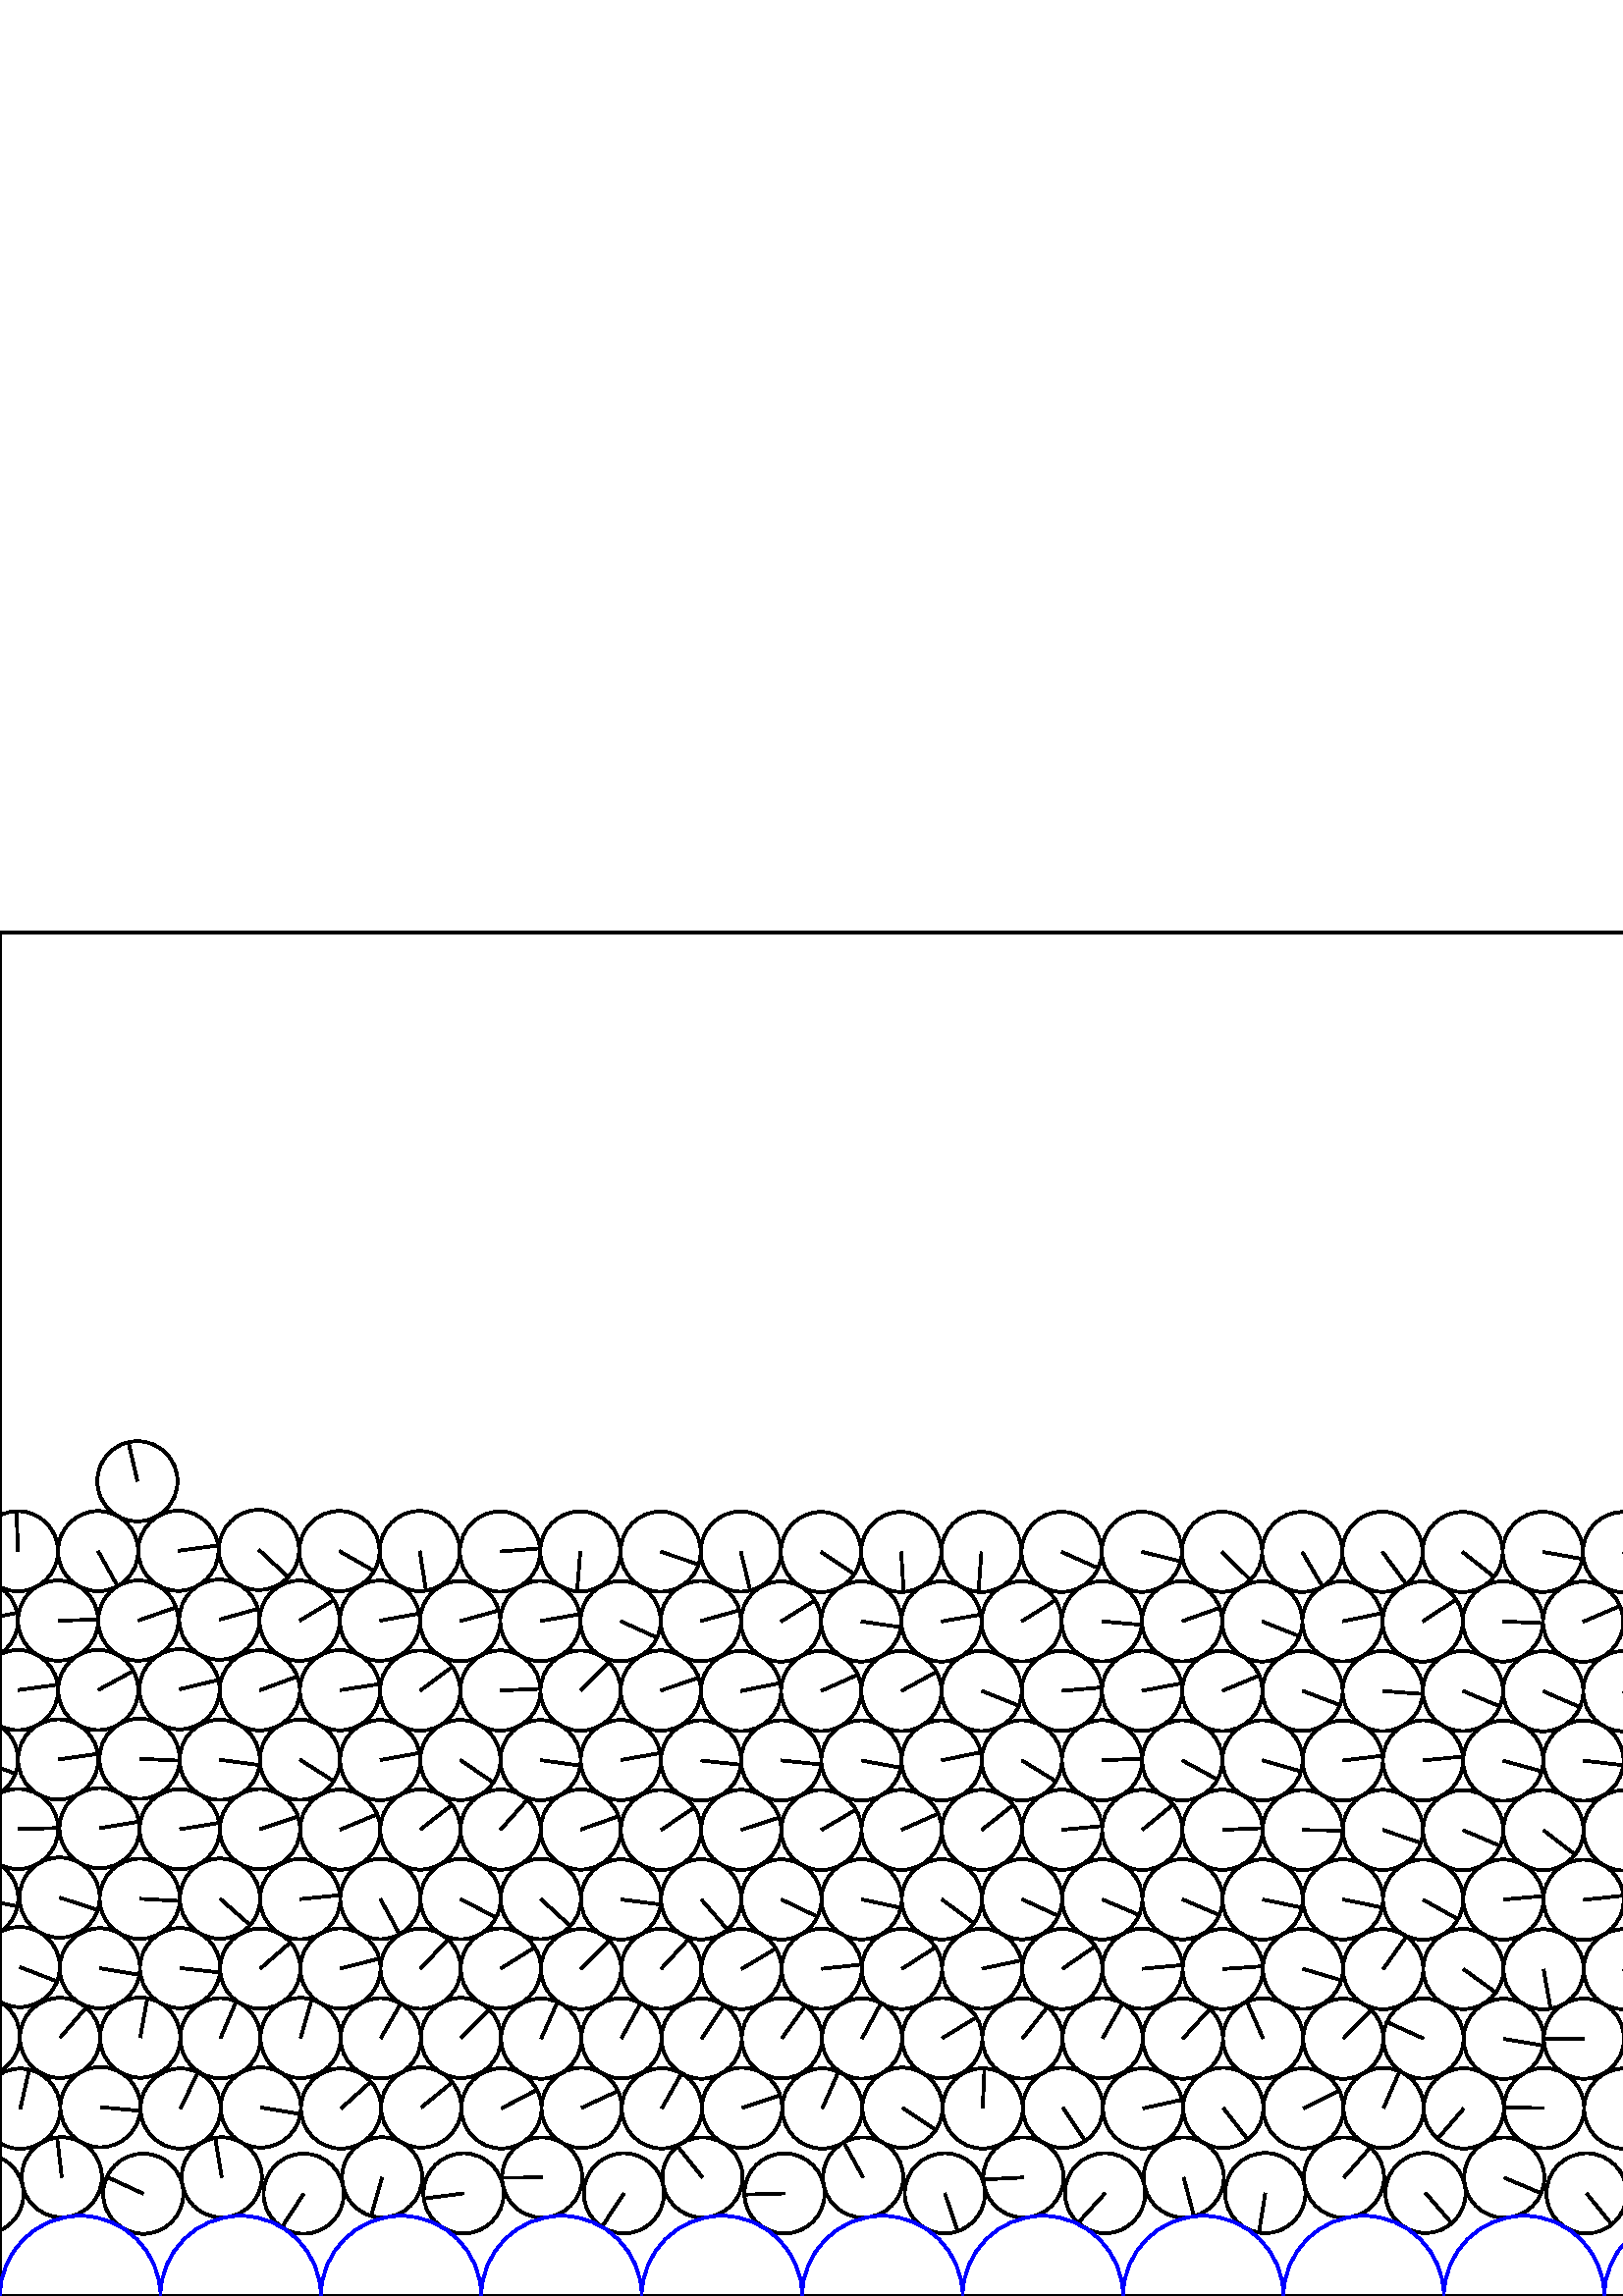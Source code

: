 %%!PS-Adobe-3.0 EPSF-3.0
%%Document-Fonts: Times-Roman
%%Pages: 1
%%BoundingBox:     0   -1 2941  501
%%LanguageLevel: 1
%%EndComments
%%BeginProlog
%%EndProlog
     0.000     0.000     0.000 setrgbcolor
%% Page:     1    1
save
  1434.454    43.515    14.706  0   360  arc
  1434.454    43.515 moveto
    10.947     9.820 rlineto
 stroke
  1464.579    37.337    14.706  0   360  arc
  1464.579    37.337 moveto
     8.188    12.216 rlineto
 stroke
  1493.311    43.524    14.706  0   360  arc
  1493.311    43.524 moveto
    14.098     4.186 rlineto
 stroke
  1523.469    37.295    14.706  0   360  arc
  1523.469    37.295 moveto
    -7.355    12.735 rlineto
 stroke
  1552.190    43.535    14.706  0   360  arc
  1552.190    43.535 moveto
     7.160   -12.845 rlineto
 stroke
  1582.340    37.272    14.706  0   360  arc
  1582.340    37.272 moveto
    -9.497    11.228 rlineto
 stroke
  1611.053    43.549    14.706  0   360  arc
  1611.053    43.549 moveto
     0.247   -14.704 rlineto
 stroke
  1641.158    37.272    14.706  0   360  arc
  1641.158    37.272 moveto
     0.418    14.700 rlineto
 stroke
  1669.870    43.549    14.706  0   360  arc
  1669.870    43.549 moveto
    14.630     1.496 rlineto
 stroke
  1699.985    37.267    14.706  0   360  arc
  1699.985    37.267 moveto
    13.183     6.516 rlineto
 stroke
  1728.698    43.540    14.706  0   360  arc
  1728.698    43.540 moveto
    -8.409    12.064 rlineto
 stroke
  1537.042    68.742    14.706  0   360  arc
  1537.042    68.742 moveto
     8.015   -12.330 rlineto
 stroke
  1758.830    37.252    14.706  0   360  arc
  1758.830    37.252 moveto
    -2.567    14.480 rlineto
 stroke
  1787.538    43.546    14.706  0   360  arc
  1787.538    43.546 moveto
   -11.270    -9.448 rlineto
 stroke
  1817.639    37.260    14.706  0   360  arc
  1817.639    37.260 moveto
    -3.825    14.200 rlineto
 stroke
  1846.348    43.545    14.706  0   360  arc
  1846.348    43.545 moveto
    13.232     6.418 rlineto
 stroke
  1876.382    37.313    14.706  0   360  arc
  1876.382    37.313 moveto
    14.699     0.439 rlineto
 stroke
  1905.105    43.537    14.706  0   360  arc
  1905.105    43.537 moveto
    -1.691    14.608 rlineto
 stroke
  1935.196    37.321    14.706  0   360  arc
  1935.196    37.321 moveto
     4.755    13.916 rlineto
 stroke
  1963.924    43.521    14.706  0   360  arc
  1963.924    43.521 moveto
   -13.209     6.465 rlineto
 stroke
  1801.696    69.267    14.706  0   360  arc
  1801.696    69.267 moveto
   -10.848    -9.928 rlineto
 stroke
  1994.035    37.306    14.706  0   360  arc
  1994.035    37.306 moveto
   -14.696     0.542 rlineto
 stroke
  2022.761    43.516    14.706  0   360  arc
  2022.761    43.516 moveto
    -9.618   -11.125 rlineto
 stroke
  2052.754    37.375    14.706  0   360  arc
  2052.754    37.375 moveto
    -7.283   -12.776 rlineto
 stroke
  2081.496    43.504    14.706  0   360  arc
  2081.496    43.504 moveto
     0.408   -14.700 rlineto
 stroke
  2111.299    37.548    14.706  0   360  arc
  2111.299    37.548 moveto
    -8.101   -12.274 rlineto
 stroke
  2140.085    43.480    14.706  0   360  arc
  2140.085    43.480 moveto
    14.111    -4.140 rlineto
 stroke
  2170.090    37.569    14.706  0   360  arc
  2170.090    37.569 moveto
     2.293   -14.526 rlineto
 stroke
  2198.882    43.474    14.706  0   360  arc
  2198.882    43.474 moveto
     1.586   -14.620 rlineto
 stroke
  2228.874    37.592    14.706  0   360  arc
  2228.874    37.592 moveto
   -11.403     9.286 rlineto
 stroke
  2257.672    43.468    14.706  0   360  arc
  2257.672    43.468 moveto
   -13.110    -6.662 rlineto
 stroke
  2287.719    37.581    14.706  0   360  arc
  2287.719    37.581 moveto
   -10.318   -10.478 rlineto
 stroke
  2316.515    43.471    14.706  0   360  arc
  2316.515    43.471 moveto
    -8.945   -11.672 rlineto
 stroke
  2346.505    37.605    14.706  0   360  arc
  2346.505    37.605 moveto
   -10.433   -10.365 rlineto
 stroke
  2375.306    43.471    14.706  0   360  arc
  2375.306    43.471 moveto
   -11.264     9.454 rlineto
 stroke
  2405.407    37.560    14.706  0   360  arc
  2405.407    37.560 moveto
   -14.122    -4.102 rlineto
 stroke
  2434.198    43.484    14.706  0   360  arc
  2434.198    43.484 moveto
   -14.072    -4.270 rlineto
 stroke
  2464.198    37.583    14.706  0   360  arc
  2464.198    37.583 moveto
    14.182    -3.890 rlineto
 stroke
  2492.992    43.489    14.706  0   360  arc
  2492.992    43.489 moveto
     2.771   -14.443 rlineto
 stroke
  2523.079    37.542    14.706  0   360  arc
  2523.079    37.542 moveto
     1.691   -14.608 rlineto
 stroke
  2551.865    43.485    14.706  0   360  arc
  2551.865    43.485 moveto
   -13.509     5.812 rlineto
 stroke
  2566.099    69.171    14.706  0   360  arc
  2566.099    69.171 moveto
    10.146    10.645 rlineto
 stroke
  2581.782    37.619    14.706  0   360  arc
  2581.782    37.619 moveto
     5.769   -13.527 rlineto
 stroke
  2610.585    43.474    14.706  0   360  arc
  2610.585    43.474 moveto
   -10.415   -10.382 rlineto
 stroke
  2640.558    37.655    14.706  0   360  arc
  2640.558    37.655 moveto
    -7.145   -12.853 rlineto
 stroke
  2669.371    43.470    14.706  0   360  arc
  2669.371    43.470 moveto
   -12.075    -8.393 rlineto
 stroke
  2699.360    37.666    14.706  0   360  arc
  2699.360    37.666 moveto
    -6.749   -13.066 rlineto
 stroke
  2728.174    43.472    14.706  0   360  arc
  2728.174    43.472 moveto
     8.301    12.139 rlineto
 stroke
  2758.556    37.435    14.706  0   360  arc
  2758.556    37.435 moveto
   -14.536    -2.230 rlineto
 stroke
  2787.311    43.531    14.706  0   360  arc
  2787.311    43.531 moveto
   -12.903     7.055 rlineto
 stroke
  2823.526    32.877    14.706  0   360  arc
  2823.526    32.877 moveto
    -7.956    12.368 rlineto
 stroke
  2877.335    36.637    14.706  0   360  arc
  2877.335    36.637 moveto
    -9.470   -11.251 rlineto
 stroke
  2905.871    43.595    14.706  0   360  arc
  2905.871    43.595 moveto
   -13.742     5.237 rlineto
 stroke
    -6.083    37.380    14.706  0   360  arc
    -6.083    37.380 moveto
    -5.549   -13.619 rlineto
 stroke
  2935.093    37.380    14.706  0   360  arc
  2935.093    37.380 moveto
    -5.549   -13.619 rlineto
 stroke
    22.657    43.538    14.706  0   360  arc
    22.657    43.538 moveto
    -1.713    14.606 rlineto
 stroke
    52.529    37.515    14.706  0   360  arc
    52.529    37.515 moveto
   -13.346     6.175 rlineto
 stroke
    81.306    43.503    14.706  0   360  arc
    81.306    43.503 moveto
    -2.390    14.510 rlineto
 stroke
   111.346    37.525    14.706  0   360  arc
   111.346    37.525 moveto
    -8.002   -12.338 rlineto
 stroke
   140.120    43.505    14.706  0   360  arc
   140.120    43.505 moveto
    -4.062   -14.134 rlineto
 stroke
   169.975    37.638    14.706  0   360  arc
   169.975    37.638 moveto
   -14.582    -1.906 rlineto
 stroke
   198.784    43.464    14.706  0   360  arc
   198.784    43.464 moveto
   -14.706    -0.096 rlineto
 stroke
   228.770    37.659    14.706  0   360  arc
   228.770    37.659 moveto
    -8.067   -12.296 rlineto
 stroke
   257.583    43.469    14.706  0   360  arc
   257.583    43.469 moveto
    -9.188    11.482 rlineto
 stroke
   287.654    37.619    14.706  0   360  arc
   287.654    37.619 moveto
   -14.699    -0.436 rlineto
 stroke
   316.460    43.467    14.706  0   360  arc
   316.460    43.467 moveto
    -7.075    12.892 rlineto
 stroke
   346.437    37.644    14.706  0   360  arc
   346.437    37.644 moveto
     4.685   -13.940 rlineto
 stroke
   375.247    43.468    14.706  0   360  arc
   375.247    43.468 moveto
   -14.687    -0.750 rlineto
 stroke
   405.186    37.699    14.706  0   360  arc
   405.186    37.699 moveto
    -9.912   -10.864 rlineto
 stroke
   434.010    43.456    14.706  0   360  arc
   434.010    43.456 moveto
     3.760   -14.217 rlineto
 stroke
   463.920    37.754    14.706  0   360  arc
   463.920    37.754 moveto
    -2.312   -14.523 rlineto
 stroke
   492.759    43.437    14.706  0   360  arc
   492.759    43.437 moveto
     9.699    11.054 rlineto
 stroke
   522.686    37.791    14.706  0   360  arc
   522.686    37.791 moveto
     9.600   -11.140 rlineto
 stroke
   551.538    43.413    14.706  0   360  arc
   551.538    43.413 moveto
    13.527    -5.769 rlineto
 stroke
   581.723    37.653    14.706  0   360  arc
   581.723    37.653 moveto
     9.241   -11.440 rlineto
 stroke
   507.315    68.943    14.706  0   360  arc
   507.315    68.943 moveto
     5.828    13.502 rlineto
 stroke
   610.537    43.446    14.706  0   360  arc
   610.537    43.446 moveto
     6.404   -13.238 rlineto
 stroke
   640.726    37.533    14.706  0   360  arc
   640.726    37.533 moveto
   -10.148    10.644 rlineto
 stroke
   669.508    43.480    14.706  0   360  arc
   669.508    43.480 moveto
     2.835    14.430 rlineto
 stroke
   699.721    37.435    14.706  0   360  arc
   699.721    37.435 moveto
    11.375     9.321 rlineto
 stroke
   728.479    43.511    14.706  0   360  arc
   728.479    43.511 moveto
    -1.766   -14.599 rlineto
 stroke
   758.744    37.314    14.706  0   360  arc
   758.744    37.314 moveto
     4.933   -13.854 rlineto
 stroke
   787.470    43.545    14.706  0   360  arc
   787.470    43.545 moveto
    12.665     7.475 rlineto
 stroke
   817.591    37.301    14.706  0   360  arc
   817.591    37.301 moveto
   -14.705    -0.167 rlineto
 stroke
   846.317    43.540    14.706  0   360  arc
   846.317    43.540 moveto
    -3.701   -14.233 rlineto
 stroke
   905.203    43.547    14.706  0   360  arc
   905.203    43.547 moveto
    11.464     9.211 rlineto
 stroke
   935.323    37.244    14.706  0   360  arc
   935.323    37.244 moveto
    -4.040    14.140 rlineto
 stroke
   964.032    43.543    14.706  0   360  arc
   964.032    43.543 moveto
    14.498     2.461 rlineto
 stroke
   994.079    37.280    14.706  0   360  arc
   994.079    37.280 moveto
   -13.430     5.993 rlineto
 stroke
  1022.796    43.538    14.706  0   360  arc
  1022.796    43.538 moveto
    -4.973   -13.840 rlineto
 stroke
  1052.634    37.450    14.706  0   360  arc
  1052.634    37.450 moveto
    -3.358    14.317 rlineto
 stroke
  1111.318    37.543    14.706  0   360  arc
  1111.318    37.543 moveto
   -14.588    -1.860 rlineto
 stroke
  1140.105    43.479    14.706  0   360  arc
  1140.105    43.479 moveto
   -12.632    -7.530 rlineto
 stroke
  1170.160    37.531    14.706  0   360  arc
  1170.160    37.531 moveto
    -8.852   -11.744 rlineto
 stroke
  1198.943    43.486    14.706  0   360  arc
  1198.943    43.486 moveto
    -1.221   -14.655 rlineto
 stroke
  1228.983    37.527    14.706  0   360  arc
  1228.983    37.527 moveto
    -2.475   -14.496 rlineto
 stroke
  1257.766    43.482    14.706  0   360  arc
  1257.766    43.482 moveto
   -12.371     7.952 rlineto
 stroke
  1287.804    37.532    14.706  0   360  arc
  1287.804    37.532 moveto
    -7.960   -12.365 rlineto
 stroke
  1316.588    43.484    14.706  0   360  arc
  1316.588    43.484 moveto
   -14.295     3.451 rlineto
 stroke
  1375.524    43.493    14.706  0   360  arc
  1375.524    43.493 moveto
    -7.049    12.907 rlineto
 stroke
  1405.714    37.366    14.706  0   360  arc
  1405.714    37.366 moveto
    -4.981    13.836 rlineto
 stroke
  1227.982    94.541    14.706  0   360  arc
  1227.982    94.541 moveto
    -3.911    14.176 rlineto
 stroke
  1242.850    68.822    14.706  0   360  arc
  1242.850    68.822 moveto
     1.233   -14.654 rlineto
 stroke
  1272.264    69.016    14.706  0   360  arc
  1272.264    69.016 moveto
   -10.888     9.885 rlineto
 stroke
  1301.670    68.823    14.706  0   360  arc
  1301.670    68.823 moveto
    11.597    -9.043 rlineto
 stroke
  1331.089    69.020    14.706  0   360  arc
  1331.089    69.020 moveto
   -11.226     9.499 rlineto
 stroke
  1360.494    68.766    14.706  0   360  arc
  1360.494    68.766 moveto
    12.387    -7.926 rlineto
 stroke
  1389.961    69.060    14.706  0   360  arc
  1389.961    69.060 moveto
    -8.000    12.339 rlineto
 stroke
  1419.369    68.758    14.706  0   360  arc
  1419.369    68.758 moveto
    14.553     2.117 rlineto
 stroke
  1448.819    69.125    14.706  0   360  arc
  1448.819    69.125 moveto
    -2.300    14.525 rlineto
 stroke
  1478.227    68.767    14.706  0   360  arc
  1478.227    68.767 moveto
    11.221    -9.506 rlineto
 stroke
  1507.636    69.158    14.706  0   360  arc
  1507.636    69.158 moveto
   -12.881    -7.094 rlineto
 stroke
  1522.087    94.729    14.706  0   360  arc
  1522.087    94.729 moveto
     7.546    12.622 rlineto
 stroke
  1566.449    69.206    14.706  0   360  arc
  1566.449    69.206 moveto
   -12.519    -7.716 rlineto
 stroke
  1551.494    94.532    14.706  0   360  arc
  1551.494    94.532 moveto
     1.102    14.665 rlineto
 stroke
  1595.855    68.728    14.706  0   360  arc
  1595.855    68.728 moveto
    -1.337   -14.645 rlineto
 stroke
  1625.262    69.246    14.706  0   360  arc
  1625.262    69.246 moveto
   -10.641   -10.151 rlineto
 stroke
  1654.669    68.755    14.706  0   360  arc
  1654.669    68.755 moveto
     1.263   -14.652 rlineto
 stroke
  1684.076    69.246    14.706  0   360  arc
  1684.076    69.246 moveto
   -13.679    -5.400 rlineto
 stroke
  1713.479    68.699    14.706  0   360  arc
  1713.479    68.699 moveto
   -11.610    -9.026 rlineto
 stroke
  1742.885    69.248    14.706  0   360  arc
  1742.885    69.248 moveto
     6.354    13.262 rlineto
 stroke
  1772.291    68.689    14.706  0   360  arc
  1772.291    68.689 moveto
    -2.376   -14.513 rlineto
 stroke
  1786.753    94.597    14.706  0   360  arc
  1786.753    94.597 moveto
   -14.060     4.312 rlineto
 stroke
  1816.158    94.827    14.706  0   360  arc
  1816.158    94.827 moveto
    13.958     4.629 rlineto
 stroke
  1831.098    68.685    14.706  0   360  arc
  1831.098    68.685 moveto
    12.852    -7.147 rlineto
 stroke
  1860.501    69.271    14.706  0   360  arc
  1860.501    69.271 moveto
   -13.492     5.849 rlineto
 stroke
  1889.902    68.804    14.706  0   360  arc
  1889.902    68.804 moveto
    -9.417    11.295 rlineto
 stroke
  1919.304    69.237    14.706  0   360  arc
  1919.304    69.237 moveto
     9.688    11.064 rlineto
 stroke
  1948.702    68.683    14.706  0   360  arc
  1948.702    68.683 moveto
    -6.978    12.945 rlineto
 stroke
  1978.102    69.229    14.706  0   360  arc
  1978.102    69.229 moveto
     7.883    12.415 rlineto
 stroke
  2007.497    68.652    14.706  0   360  arc
  2007.497    68.652 moveto
   -14.246    -3.649 rlineto
 stroke
  2036.896    69.246    14.706  0   360  arc
  2036.896    69.246 moveto
    10.129   -10.662 rlineto
 stroke
  2066.290    68.673    14.706  0   360  arc
  2066.290    68.673 moveto
   -14.665    -1.092 rlineto
 stroke
  2095.688    69.204    14.706  0   360  arc
  2095.688    69.204 moveto
    14.572    -1.983 rlineto
 stroke
  2125.085    68.775    14.706  0   360  arc
  2125.085    68.775 moveto
   -10.168   -10.625 rlineto
 stroke
  2154.488    69.066    14.706  0   360  arc
  2154.488    69.066 moveto
    13.079    -6.723 rlineto
 stroke
  2183.886    68.770    14.706  0   360  arc
  2183.886    68.770 moveto
   -14.626    -1.534 rlineto
 stroke
  2213.286    69.063    14.706  0   360  arc
  2213.286    69.063 moveto
    14.672     0.999 rlineto
 stroke
  2242.682    68.767    14.706  0   360  arc
  2242.682    68.767 moveto
    -7.154   -12.849 rlineto
 stroke
  2272.084    69.052    14.706  0   360  arc
  2272.084    69.052 moveto
    13.539     5.741 rlineto
 stroke
  2301.484    68.744    14.706  0   360  arc
  2301.484    68.744 moveto
    -3.826   -14.199 rlineto
 stroke
  2330.887    69.077    14.706  0   360  arc
  2330.887    69.077 moveto
    14.303     3.419 rlineto
 stroke
  2360.287    68.754    14.706  0   360  arc
  2360.287    68.754 moveto
    -0.353   -14.702 rlineto
 stroke
  2389.692    69.072    14.706  0   360  arc
  2389.692    69.072 moveto
    11.373     9.323 rlineto
 stroke
  2419.092    68.717    14.706  0   360  arc
  2419.092    68.717 moveto
   -14.569     2.001 rlineto
 stroke
  2448.492    69.137    14.706  0   360  arc
  2448.492    69.137 moveto
    14.702     0.335 rlineto
 stroke
  2477.891    68.726    14.706  0   360  arc
  2477.891    68.726 moveto
     8.119    12.261 rlineto
 stroke
  2507.293    69.141    14.706  0   360  arc
  2507.293    69.141 moveto
    14.635    -1.441 rlineto
 stroke
  2536.695    68.678    14.706  0   360  arc
  2536.695    68.678 moveto
   -14.480     2.566 rlineto
 stroke
  2580.553    94.737    14.706  0   360  arc
  2580.553    94.737 moveto
   -14.450    -2.731 rlineto
 stroke
  2595.502    68.720    14.706  0   360  arc
  2595.502    68.720 moveto
     2.767   -14.443 rlineto
 stroke
  2624.909    69.113    14.706  0   360  arc
  2624.909    69.113 moveto
    11.161    -9.576 rlineto
 stroke
  2654.313    68.731    14.706  0   360  arc
  2654.313    68.731 moveto
     8.264    12.164 rlineto
 stroke
  2683.719    69.096    14.706  0   360  arc
  2683.719    69.096 moveto
    14.700     0.428 rlineto
 stroke
  2713.122    68.738    14.706  0   360  arc
  2713.122    68.738 moveto
     5.183    13.762 rlineto
 stroke
  2742.526    69.098    14.706  0   360  arc
  2742.526    69.098 moveto
    12.708    -7.401 rlineto
 stroke
  2771.927    68.719    14.706  0   360  arc
  2771.927    68.719 moveto
    -2.571    14.479 rlineto
 stroke
  2801.321    69.351    14.706  0   360  arc
  2801.321    69.351 moveto
     1.621   -14.616 rlineto
 stroke
  2829.685    61.633    14.706  0   360  arc
  2829.685    61.633 moveto
     7.558    12.615 rlineto
 stroke
  2859.017    59.632    14.706  0   360  arc
  2859.017    59.632 moveto
    14.602    -1.741 rlineto
 stroke
  2887.581    66.657    14.706  0   360  arc
  2887.581    66.657 moveto
     4.114    14.119 rlineto
 stroke
  2919.210    69.719    14.706  0   360  arc
  2919.210    69.719 moveto
     9.102   -11.551 rlineto
 stroke
  2948.599    68.697    14.706  0   360  arc
  2948.599    68.697 moveto
     3.297    14.331 rlineto
 stroke
     7.423    68.697    14.706  0   360  arc
     7.423    68.697 moveto
     3.297    14.331 rlineto
 stroke
    36.827    69.263    14.706  0   360  arc
    36.827    69.263 moveto
    14.643    -1.357 rlineto
 stroke
    66.230    68.755    14.706  0   360  arc
    66.230    68.755 moveto
     6.286    13.295 rlineto
 stroke
    95.640    69.134    14.706  0   360  arc
    95.640    69.134 moveto
    14.504    -2.428 rlineto
 stroke
   125.048    68.761    14.706  0   360  arc
   125.048    68.761 moveto
    10.926     9.843 rlineto
 stroke
   154.456    69.131    14.706  0   360  arc
   154.456    69.131 moveto
    11.401     9.289 rlineto
 stroke
   183.861    68.805    14.706  0   360  arc
   183.861    68.805 moveto
    13.027     6.824 rlineto
 stroke
   213.271    69.007    14.706  0   360  arc
   213.271    69.007 moveto
    13.330     6.211 rlineto
 stroke
   242.676    68.817    14.706  0   360  arc
   242.676    68.817 moveto
     7.209    12.817 rlineto
 stroke
   272.086    69.006    14.706  0   360  arc
   272.086    69.006 moveto
    13.966     4.606 rlineto
 stroke
   301.489    68.777    14.706  0   360  arc
   301.489    68.777 moveto
     5.945    13.451 rlineto
 stroke
   330.895    69.041    14.706  0   360  arc
   330.895    69.041 moveto
    12.239    -8.154 rlineto
 stroke
   360.297    68.792    14.706  0   360  arc
   360.297    68.792 moveto
     0.658    14.691 rlineto
 stroke
   389.702    69.033    14.706  0   360  arc
   389.702    69.033 moveto
     8.176   -12.223 rlineto
 stroke
   419.105    68.805    14.706  0   360  arc
   419.105    68.805 moveto
    14.352     3.207 rlineto
 stroke
   448.510    68.993    14.706  0   360  arc
   448.510    68.993 moveto
     9.007   -11.625 rlineto
 stroke
   477.910    68.818    14.706  0   360  arc
   477.910    68.818 moveto
    13.206     6.470 rlineto
 stroke
   521.921    94.432    14.706  0   360  arc
   521.921    94.432 moveto
   -13.411     6.034 rlineto
 stroke
   536.713    68.797    14.706  0   360  arc
   536.713    68.797 moveto
    -9.582   -11.156 rlineto
 stroke
   595.527    68.733    14.706  0   360  arc
   595.527    68.733 moveto
    14.665     1.096 rlineto
 stroke
   625.074    68.954    14.706  0   360  arc
   625.074    68.954 moveto
    -3.753    14.219 rlineto
 stroke
   654.481    68.758    14.706  0   360  arc
   654.481    68.758 moveto
    14.411    -2.928 rlineto
 stroke
   684.022    69.005    14.706  0   360  arc
   684.022    69.005 moveto
    -3.003    14.396 rlineto
 stroke
   713.427    68.772    14.706  0   360  arc
   713.427    68.772 moveto
    10.759   -10.025 rlineto
 stroke
   876.490    37.251    14.706  0   360  arc
   876.490    37.251 moveto
    -3.052    14.386 rlineto
 stroke
   772.285    68.732    14.706  0   360  arc
   772.285    68.732 moveto
     2.901    14.417 rlineto
 stroke
   801.710    69.228    14.706  0   360  arc
   801.710    69.228 moveto
   -11.324    -9.382 rlineto
 stroke
   831.111    68.714    14.706  0   360  arc
   831.111    68.714 moveto
    13.598     5.600 rlineto
 stroke
   860.539    69.240    14.706  0   360  arc
   860.539    69.240 moveto
    -3.413   -14.304 rlineto
 stroke
   889.942    68.685    14.706  0   360  arc
   889.942    68.685 moveto
    13.860     4.917 rlineto
 stroke
  1081.396    43.501    14.706  0   360  arc
  1081.396    43.501 moveto
    -6.338    13.270 rlineto
 stroke
   919.361    69.280    14.706  0   360  arc
   919.361    69.280 moveto
    11.537    -9.119 rlineto
 stroke
   948.764    68.677    14.706  0   360  arc
   948.764    68.677 moveto
    12.700     7.414 rlineto
 stroke
   978.179    69.275    14.706  0   360  arc
   978.179    69.275 moveto
    14.671    -1.011 rlineto
 stroke
  1007.581    68.698    14.706  0   360  arc
  1007.581    68.698 moveto
     7.103    12.876 rlineto
 stroke
  1066.392    68.793    14.706  0   360  arc
  1066.392    68.793 moveto
   -12.770     7.294 rlineto
 stroke
  1125.201    68.825    14.706  0   360  arc
  1125.201    68.825 moveto
   -10.818     9.962 rlineto
 stroke
  1346.762    37.445    14.706  0   360  arc
  1346.762    37.445 moveto
    14.623     1.556 rlineto
 stroke
  1213.445    69.020    14.706  0   360  arc
  1213.445    69.020 moveto
   -14.351    -3.212 rlineto
 stroke
  1198.566    94.385    14.706  0   360  arc
  1198.566    94.385 moveto
   -11.948     8.573 rlineto
 stroke
  1242.553   120.050    14.706  0   360  arc
  1242.553   120.050 moveto
    11.779    -8.804 rlineto
 stroke
  1257.390    94.383    14.706  0   360  arc
  1257.390    94.383 moveto
     9.054    11.588 rlineto
 stroke
  1286.803    94.538    14.706  0   360  arc
  1286.803    94.538 moveto
    10.630    10.162 rlineto
 stroke
  1316.211    94.386    14.706  0   360  arc
  1316.211    94.386 moveto
     7.882    12.415 rlineto
 stroke
  1345.626    94.544    14.706  0   360  arc
  1345.626    94.544 moveto
    14.021     4.435 rlineto
 stroke
  1375.035    94.398    14.706  0   360  arc
  1375.035    94.398 moveto
     0.289    14.703 rlineto
 stroke
  1404.461    94.598    14.706  0   360  arc
  1404.461    94.598 moveto
    11.935     8.592 rlineto
 stroke
  1433.867    94.450    14.706  0   360  arc
  1433.867    94.450 moveto
     0.267    14.703 rlineto
 stroke
  1463.276    94.687    14.706  0   360  arc
  1463.276    94.687 moveto
    11.834     8.730 rlineto
 stroke
  1492.680    94.480    14.706  0   360  arc
  1492.680    94.480 moveto
    -4.193    14.095 rlineto
 stroke
  1507.224   120.108    14.706  0   360  arc
  1507.224   120.108 moveto
    14.545    -2.170 rlineto
 stroke
  1536.634   120.249    14.706  0   360  arc
  1536.634   120.249 moveto
    12.447    -7.831 rlineto
 stroke
  1551.222   145.753    14.706  0   360  arc
  1551.222   145.753 moveto
    14.567    -2.017 rlineto
 stroke
  1580.904    94.771    14.706  0   360  arc
  1580.904    94.771 moveto
   -11.061     9.691 rlineto
 stroke
  1610.312    94.575    14.706  0   360  arc
  1610.312    94.575 moveto
    -1.027    14.670 rlineto
 stroke
  1639.722    94.805    14.706  0   360  arc
  1639.722    94.805 moveto
    -9.437    11.278 rlineto
 stroke
  1669.130    94.575    14.706  0   360  arc
  1669.130    94.575 moveto
     6.689    13.097 rlineto
 stroke
  1698.537    94.806    14.706  0   360  arc
  1698.537    94.806 moveto
     8.170    12.227 rlineto
 stroke
  1727.943    94.580    14.706  0   360  arc
  1727.943    94.580 moveto
   -12.957     6.956 rlineto
 stroke
  1757.350    94.804    14.706  0   360  arc
  1757.350    94.804 moveto
   -10.039    10.746 rlineto
 stroke
  1801.298   120.206    14.706  0   360  arc
  1801.298   120.206 moveto
     9.841   -10.928 rlineto
 stroke
  1830.702   120.348    14.706  0   360  arc
  1830.702   120.348 moveto
    13.605    -5.582 rlineto
 stroke
  1845.560    94.604    14.706  0   360  arc
  1845.560    94.604 moveto
    13.236     6.409 rlineto
 stroke
  1874.963    94.832    14.706  0   360  arc
  1874.963    94.832 moveto
    -1.290    14.649 rlineto
 stroke
  1904.363    94.569    14.706  0   360  arc
  1904.363    94.569 moveto
    11.927     8.603 rlineto
 stroke
  1933.766    94.794    14.706  0   360  arc
  1933.766    94.794 moveto
     0.037    14.706 rlineto
 stroke
  1963.167    94.562    14.706  0   360  arc
  1963.167    94.562 moveto
    11.445     9.234 rlineto
 stroke
  1992.573    94.779    14.706  0   360  arc
  1992.573    94.779 moveto
    11.243     9.480 rlineto
 stroke
  2021.974    94.586    14.706  0   360  arc
  2021.974    94.586 moveto
    10.085    10.703 rlineto
 stroke
  2051.378    94.790    14.706  0   360  arc
  2051.378    94.790 moveto
    11.713     8.892 rlineto
 stroke
  2080.776    94.553    14.706  0   360  arc
  2080.776    94.553 moveto
    14.060     4.312 rlineto
 stroke
  2110.177    94.745    14.706  0   360  arc
  2110.177    94.745 moveto
    13.422     6.008 rlineto
 stroke
  2139.573    94.409    14.706  0   360  arc
  2139.573    94.409 moveto
    14.512     2.382 rlineto
 stroke
  2168.974    94.614    14.706  0   360  arc
  2168.974    94.614 moveto
    10.819     9.960 rlineto
 stroke
  2198.371    94.410    14.706  0   360  arc
  2198.371    94.410 moveto
    12.639     7.517 rlineto
 stroke
  2227.769    94.615    14.706  0   360  arc
  2227.769    94.615 moveto
    14.646    -1.331 rlineto
 stroke
  2257.165    94.395    14.706  0   360  arc
  2257.165    94.395 moveto
    13.792     5.103 rlineto
 stroke
  2286.562    94.605    14.706  0   360  arc
  2286.562    94.605 moveto
    14.705    -0.146 rlineto
 stroke
  2315.958    94.415    14.706  0   360  arc
  2315.958    94.415 moveto
    13.302     6.271 rlineto
 stroke
  2345.358    94.636    14.706  0   360  arc
  2345.358    94.636 moveto
    12.603     7.578 rlineto
 stroke
  2374.755    94.405    14.706  0   360  arc
  2374.755    94.405 moveto
    14.350     3.218 rlineto
 stroke
  2404.155    94.637    14.706  0   360  arc
  2404.155    94.637 moveto
    14.444     2.763 rlineto
 stroke
  2433.551    94.469    14.706  0   360  arc
  2433.551    94.469 moveto
    12.728     7.366 rlineto
 stroke
  2462.949    94.704    14.706  0   360  arc
  2462.949    94.704 moveto
    10.580    10.214 rlineto
 stroke
  2492.347    94.472    14.706  0   360  arc
  2492.347    94.472 moveto
     3.737    14.223 rlineto
 stroke
  2521.747    94.711    14.706  0   360  arc
  2521.747    94.711 moveto
     7.224    12.809 rlineto
 stroke
  2551.149    94.496    14.706  0   360  arc
  2551.149    94.496 moveto
    10.131    10.660 rlineto
 stroke
  2595.109   120.252    14.706  0   360  arc
  2595.109   120.252 moveto
     1.294   -14.649 rlineto
 stroke
  2609.952    94.434    14.706  0   360  arc
  2609.952    94.434 moveto
    -3.527    14.277 rlineto
 stroke
  2639.354    94.691    14.706  0   360  arc
  2639.354    94.691 moveto
     1.149    14.661 rlineto
 stroke
  2668.755    94.415    14.706  0   360  arc
  2668.755    94.415 moveto
    -7.831    12.448 rlineto
 stroke
  2698.156    94.677    14.706  0   360  arc
  2698.156    94.677 moveto
    -0.742    14.687 rlineto
 stroke
  2727.555    94.411    14.706  0   360  arc
  2727.555    94.411 moveto
     1.083    14.666 rlineto
 stroke
  2756.956    94.690    14.706  0   360  arc
  2756.956    94.690 moveto
    -0.075    14.706 rlineto
 stroke
  2786.357    94.658    14.706  0   360  arc
  2786.357    94.658 moveto
     0.746    14.687 rlineto
 stroke
  2817.726    93.731    14.706  0   360  arc
  2817.726    93.731 moveto
    -2.167    14.545 rlineto
 stroke
  2846.116    86.065    14.706  0   360  arc
  2846.116    86.065 moveto
     0.491    14.698 rlineto
 stroke
  2874.448    93.954    14.706  0   360  arc
  2874.448    93.954 moveto
    -7.559    12.615 rlineto
 stroke
  2903.842    94.785    14.706  0   360  arc
  2903.842    94.785 moveto
    -1.880    14.585 rlineto
 stroke
    -7.392    95.184    14.706  0   360  arc
    -7.392    95.184 moveto
    -4.852    13.882 rlineto
 stroke
  2933.785    95.184    14.706  0   360  arc
  2933.785    95.184 moveto
    -4.852    13.882 rlineto
 stroke
    22.003    94.663    14.706  0   360  arc
    22.003    94.663 moveto
     9.581    11.156 rlineto
 stroke
    51.409    94.761    14.706  0   360  arc
    51.409    94.761 moveto
     2.625    14.470 rlineto
 stroke
    80.811    94.529    14.706  0   360  arc
    80.811    94.529 moveto
     5.831    13.500 rlineto
 stroke
   110.219    94.634    14.706  0   360  arc
   110.219    94.634 moveto
     4.038    14.141 rlineto
 stroke
   139.621    94.520    14.706  0   360  arc
   139.621    94.520 moveto
     7.336    12.745 rlineto
 stroke
   169.030    94.633    14.706  0   360  arc
   169.030    94.633 moveto
    10.439    10.358 rlineto
 stroke
   198.435    94.397    14.706  0   360  arc
   198.435    94.397 moveto
     5.980    13.435 rlineto
 stroke
   227.845    94.509    14.706  0   360  arc
   227.845    94.509 moveto
     7.087    12.886 rlineto
 stroke
   257.251    94.397    14.706  0   360  arc
   257.251    94.397 moveto
     8.149    12.242 rlineto
 stroke
   286.662    94.511    14.706  0   360  arc
   286.662    94.511 moveto
     8.609    11.922 rlineto
 stroke
   316.069    94.438    14.706  0   360  arc
   316.069    94.438 moveto
     6.979    12.944 rlineto
 stroke
   345.480    94.540    14.706  0   360  arc
   345.480    94.540 moveto
    12.553     7.661 rlineto
 stroke
   374.884    94.433    14.706  0   360  arc
   374.884    94.433 moveto
     9.148    11.514 rlineto
 stroke
   404.293    94.530    14.706  0   360  arc
   404.293    94.530 moveto
     7.284    12.775 rlineto
 stroke
   433.698    94.395    14.706  0   360  arc
   433.698    94.395 moveto
     9.928    10.848 rlineto
 stroke
   463.107    94.485    14.706  0   360  arc
   463.107    94.485 moveto
    -5.965    13.442 rlineto
 stroke
   492.510    94.351    14.706  0   360  arc
   492.510    94.351 moveto
    10.243    10.552 rlineto
 stroke
   536.554   119.916    14.706  0   360  arc
   536.554   119.916 moveto
    11.902    -8.637 rlineto
 stroke
   566.122    68.899    14.706  0   360  arc
   566.122    68.899 moveto
   -14.704     0.258 rlineto
 stroke
   610.152    94.293    14.706  0   360  arc
   610.152    94.293 moveto
   -14.165     3.951 rlineto
 stroke
   639.659    94.444    14.706  0   360  arc
   639.659    94.444 moveto
   -14.373    -3.111 rlineto
 stroke
   669.065    94.324    14.706  0   360  arc
   669.065    94.324 moveto
    -0.934    14.676 rlineto
 stroke
   698.551    94.532    14.706  0   360  arc
   698.551    94.532 moveto
   -14.551    -2.129 rlineto
 stroke
   727.962    94.454    14.706  0   360  arc
   727.962    94.454 moveto
     6.583    13.150 rlineto
 stroke
   742.875    69.106    14.706  0   360  arc
   742.875    69.106 moveto
   -14.697    -0.521 rlineto
 stroke
   757.420    94.620    14.706  0   360  arc
   757.420    94.620 moveto
    -4.891    13.869 rlineto
 stroke
   786.828    94.592    14.706  0   360  arc
   786.828    94.592 moveto
     1.137    14.662 rlineto
 stroke
   816.247    94.753    14.706  0   360  arc
   816.247    94.753 moveto
   -12.398     7.909 rlineto
 stroke
   845.656    94.606    14.706  0   360  arc
   845.656    94.606 moveto
     3.950    14.166 rlineto
 stroke
   875.072    94.771    14.706  0   360  arc
   875.072    94.771 moveto
    -7.867    12.425 rlineto
 stroke
   904.480    94.646    14.706  0   360  arc
   904.480    94.646 moveto
    14.544    -2.176 rlineto
 stroke
   933.893    94.811    14.706  0   360  arc
   933.893    94.811 moveto
     8.746    11.822 rlineto
 stroke
   963.301    94.645    14.706  0   360  arc
   963.301    94.645 moveto
    11.033     9.722 rlineto
 stroke
   992.710    94.802    14.706  0   360  arc
   992.710    94.802 moveto
    -2.172    14.545 rlineto
 stroke
  1036.988    69.245    14.706  0   360  arc
  1036.988    69.245 moveto
    13.098    -6.686 rlineto
 stroke
  1051.525    94.768    14.706  0   360  arc
  1051.525    94.768 moveto
    -9.129   -11.530 rlineto
 stroke
  1095.799    69.091    14.706  0   360  arc
  1095.799    69.091 moveto
     6.143   -13.361 rlineto
 stroke
  1184.019    68.824    14.706  0   360  arc
  1184.019    68.824 moveto
    10.543    10.253 rlineto
 stroke
  1154.613    69.011    14.706  0   360  arc
  1154.613    69.011 moveto
    14.412    -2.924 rlineto
 stroke
  1169.158    94.531    14.706  0   360  arc
  1169.158    94.531 moveto
   -14.275    -3.533 rlineto
 stroke
  1213.140   119.930    14.706  0   360  arc
  1213.140   119.930 moveto
     8.897    11.709 rlineto
 stroke
  1257.152   145.551    14.706  0   360  arc
  1257.152   145.551 moveto
    13.348     6.172 rlineto
 stroke
  1271.961   119.927    14.706  0   360  arc
  1271.961   119.927 moveto
     9.456   -11.262 rlineto
 stroke
  1301.371   120.054    14.706  0   360  arc
  1301.371   120.054 moveto
    13.324     6.223 rlineto
 stroke
  1330.777   119.931    14.706  0   360  arc
  1330.777   119.931 moveto
    14.691    -0.668 rlineto
 stroke
  1360.184   120.062    14.706  0   360  arc
  1360.184   120.062 moveto
    13.625     5.534 rlineto
 stroke
  1389.585   119.969    14.706  0   360  arc
  1389.585   119.969 moveto
    11.850    -8.709 rlineto
 stroke
  1418.990   120.130    14.706  0   360  arc
  1418.990   120.130 moveto
    14.325     3.325 rlineto
 stroke
  1448.393   120.050    14.706  0   360  arc
  1448.393   120.050 moveto
     5.317   -13.711 rlineto
 stroke
  1477.817   120.209    14.706  0   360  arc
  1477.817   120.209 moveto
    11.154     9.584 rlineto
 stroke
  1492.403   145.713    14.706  0   360  arc
  1492.403   145.713 moveto
    13.541    -5.737 rlineto
 stroke
  1521.810   145.647    14.706  0   360  arc
  1521.810   145.647 moveto
     9.373    11.332 rlineto
 stroke
  1536.426   171.169    14.706  0   360  arc
  1536.426   171.169 moveto
    11.413     9.274 rlineto
 stroke
  1566.041   120.149    14.706  0   360  arc
  1566.041   120.149 moveto
    -8.931   -11.684 rlineto
 stroke
  1595.452   120.288    14.706  0   360  arc
  1595.452   120.288 moveto
    14.306    -3.405 rlineto
 stroke
  1624.859   120.182    14.706  0   360  arc
  1624.859   120.182 moveto
     7.983   -12.350 rlineto
 stroke
  1654.269   120.321    14.706  0   360  arc
  1654.269   120.321 moveto
    14.120     4.110 rlineto
 stroke
  1683.675   120.183    14.706  0   360  arc
  1683.675   120.183 moveto
    13.461    -5.922 rlineto
 stroke
  1713.085   120.323    14.706  0   360  arc
  1713.085   120.323 moveto
    14.402    -2.976 rlineto
 stroke
  1742.490   120.182    14.706  0   360  arc
  1742.490   120.182 moveto
     2.019   -14.567 rlineto
 stroke
  1771.897   120.324    14.706  0   360  arc
  1771.897   120.324 moveto
    12.208     8.199 rlineto
 stroke
  1815.879   145.748    14.706  0   360  arc
  1815.879   145.748 moveto
    14.627    -1.523 rlineto
 stroke
  1845.282   145.856    14.706  0   360  arc
  1845.282   145.856 moveto
    14.706     0.023 rlineto
 stroke
  1860.101   120.210    14.706  0   360  arc
  1860.101   120.210 moveto
     2.593   -14.475 rlineto
 stroke
  1889.503   120.355    14.706  0   360  arc
  1889.503   120.355 moveto
    13.866     4.899 rlineto
 stroke
  1918.900   120.170    14.706  0   360  arc
  1918.900   120.170 moveto
    10.047   -10.739 rlineto
 stroke
  1948.303   120.316    14.706  0   360  arc
  1948.303   120.316 moveto
    14.700     0.422 rlineto
 stroke
  1977.703   120.150    14.706  0   360  arc
  1977.703   120.150 moveto
    11.812    -8.760 rlineto
 stroke
  2007.107   120.301    14.706  0   360  arc
  2007.107   120.301 moveto
    13.992     4.526 rlineto
 stroke
  2036.508   120.161    14.706  0   360  arc
  2036.508   120.161 moveto
    12.402    -7.903 rlineto
 stroke
  2065.911   120.313    14.706  0   360  arc
  2065.911   120.313 moveto
    14.210     3.788 rlineto
 stroke
  2095.311   120.121    14.706  0   360  arc
  2095.311   120.121 moveto
    14.705     0.191 rlineto
 stroke
  2124.711   120.271    14.706  0   360  arc
  2124.711   120.271 moveto
    10.879     9.895 rlineto
 stroke
  2154.107   119.989    14.706  0   360  arc
  2154.107   119.989 moveto
    14.576     1.952 rlineto
 stroke
  2183.507   120.143    14.706  0   360  arc
  2183.507   120.143 moveto
    12.212     8.194 rlineto
 stroke
  2212.903   119.990    14.706  0   360  arc
  2212.903   119.990 moveto
    13.985     4.549 rlineto
 stroke
  2242.302   120.145    14.706  0   360  arc
  2242.302   120.145 moveto
    13.227     6.427 rlineto
 stroke
  2271.699   119.982    14.706  0   360  arc
  2271.699   119.982 moveto
    11.960     8.557 rlineto
 stroke
  2301.097   120.136    14.706  0   360  arc
  2301.097   120.136 moveto
    11.018     9.740 rlineto
 stroke
  2330.495   120.013    14.706  0   360  arc
  2330.495   120.013 moveto
    12.613     7.561 rlineto
 stroke
  2359.895   120.166    14.706  0   360  arc
  2359.895   120.166 moveto
    14.274     3.537 rlineto
 stroke
  2389.293   120.014    14.706  0   360  arc
  2389.293   120.014 moveto
    10.041    10.744 rlineto
 stroke
  2418.695   120.165    14.706  0   360  arc
  2418.695   120.165 moveto
    13.689     5.373 rlineto
 stroke
  2448.095   120.086    14.706  0   360  arc
  2448.095   120.086 moveto
    13.151     6.581 rlineto
 stroke
  2477.498   120.225    14.706  0   360  arc
  2477.498   120.225 moveto
    14.641    -1.376 rlineto
 stroke
  2506.899   120.097    14.706  0   360  arc
  2506.899   120.097 moveto
    14.476    -2.589 rlineto
 stroke
  2536.304   120.225    14.706  0   360  arc
  2536.304   120.225 moveto
    14.384    -3.060 rlineto
 stroke
  2565.706   120.121    14.706  0   360  arc
  2565.706   120.121 moveto
    14.412     2.927 rlineto
 stroke
  2609.710   145.749    14.706  0   360  arc
  2609.710   145.749 moveto
    13.036     6.807 rlineto
 stroke
  2624.508   120.080    14.706  0   360  arc
  2624.508   120.080 moveto
     8.946   -11.672 rlineto
 stroke
  2653.909   120.212    14.706  0   360  arc
  2653.909   120.212 moveto
    13.383    -6.096 rlineto
 stroke
  2683.306   120.063    14.706  0   360  arc
  2683.306   120.063 moveto
    10.861    -9.915 rlineto
 stroke
  2712.705   120.200    14.706  0   360  arc
  2712.705   120.200 moveto
    13.313    -6.247 rlineto
 stroke
  2742.099   120.070    14.706  0   360  arc
  2742.099   120.070 moveto
    13.575    -5.655 rlineto
 stroke
  2771.497   120.224    14.706  0   360  arc
  2771.497   120.224 moveto
    13.621    -5.542 rlineto
 stroke
  2800.892   120.218    14.706  0   360  arc
  2800.892   120.218 moveto
    13.673    -5.415 rlineto
 stroke
  2830.290   120.294    14.706  0   360  arc
  2830.290   120.294 moveto
    13.175    -6.533 rlineto
 stroke
  2859.681   119.386    14.706  0   360  arc
  2859.681   119.386 moveto
    13.295    -6.286 rlineto
 stroke
  2889.076   120.219    14.706  0   360  arc
  2889.076   120.219 moveto
    13.530    -5.761 rlineto
 stroke
  2918.484   120.292    14.706  0   360  arc
  2918.484   120.292 moveto
    14.655    -1.217 rlineto
 stroke
  2948.398   120.646    14.706  0   360  arc
  2948.398   120.646 moveto
    13.722    -5.289 rlineto
 stroke
     7.221   120.646    14.706  0   360  arc
     7.221   120.646 moveto
    13.722    -5.289 rlineto
 stroke
    36.619   120.180    14.706  0   360  arc
    36.619   120.180 moveto
    14.508    -2.405 rlineto
 stroke
    66.024   120.247    14.706  0   360  arc
    66.024   120.247 moveto
    14.620    -1.588 rlineto
 stroke
    95.425   120.050    14.706  0   360  arc
    95.425   120.050 moveto
    11.090     9.658 rlineto
 stroke
   124.830   120.123    14.706  0   360  arc
   124.830   120.123 moveto
    14.255     3.615 rlineto
 stroke
   154.232   120.045    14.706  0   360  arc
   154.232   120.045 moveto
    10.030    10.755 rlineto
 stroke
   183.642   120.122    14.706  0   360  arc
   183.642   120.122 moveto
    12.486     7.769 rlineto
 stroke
   213.047   119.922    14.706  0   360  arc
   213.047   119.922 moveto
    10.448    10.349 rlineto
 stroke
   242.455   119.998    14.706  0   360  arc
   242.455   119.998 moveto
     9.951    10.827 rlineto
 stroke
   271.860   119.923    14.706  0   360  arc
   271.860   119.923 moveto
    12.640     7.517 rlineto
 stroke
   301.283   119.996    14.706  0   360  arc
   301.283   119.996 moveto
    14.621     1.582 rlineto
 stroke
   330.690   119.957    14.706  0   360  arc
   330.690   119.957 moveto
    12.362     7.964 rlineto
 stroke
   360.102   120.028    14.706  0   360  arc
   360.102   120.028 moveto
    14.380     3.080 rlineto
 stroke
   389.508   119.949    14.706  0   360  arc
   389.508   119.949 moveto
    12.090     8.373 rlineto
 stroke
   418.919   120.016    14.706  0   360  arc
   418.919   120.016 moveto
    14.643     1.355 rlineto
 stroke
   448.327   119.907    14.706  0   360  arc
   448.327   119.907 moveto
    14.670     1.031 rlineto
 stroke
   477.738   119.969    14.706  0   360  arc
   477.738   119.969 moveto
    14.096    -4.192 rlineto
 stroke
   507.144   119.858    14.706  0   360  arc
   507.144   119.858 moveto
     8.513    11.991 rlineto
 stroke
   551.327    94.308    14.706  0   360  arc
   551.327    94.308 moveto
    14.498    -2.466 rlineto
 stroke
   580.744    94.373    14.706  0   360  arc
   580.744    94.373 moveto
   -14.706    -0.083 rlineto
 stroke
   624.789   119.817    14.706  0   360  arc
   624.789   119.817 moveto
    14.648    -1.302 rlineto
 stroke
   654.276   119.921    14.706  0   360  arc
   654.276   119.921 moveto
    12.170    -8.256 rlineto
 stroke
   683.683   119.907    14.706  0   360  arc
   683.683   119.907 moveto
    13.118    -6.646 rlineto
 stroke
   713.151   120.023    14.706  0   360  arc
   713.151   120.023 moveto
    14.044    -4.361 rlineto
 stroke
   742.563   119.999    14.706  0   360  arc
   742.563   119.999 moveto
     8.434   -12.047 rlineto
 stroke
   771.994   120.126    14.706  0   360  arc
   771.994   120.126 moveto
    10.025   -10.759 rlineto
 stroke
   801.401   120.139    14.706  0   360  arc
   801.401   120.139 moveto
    12.898    -7.064 rlineto
 stroke
   830.813   120.267    14.706  0   360  arc
   830.813   120.267 moveto
     3.695   -14.234 rlineto
 stroke
   860.222   120.157    14.706  0   360  arc
   860.222   120.157 moveto
    14.611    -1.667 rlineto
 stroke
   889.636   120.287    14.706  0   360  arc
   889.636   120.287 moveto
    -2.979   -14.401 rlineto
 stroke
   919.045   120.196    14.706  0   360  arc
   919.045   120.196 moveto
    14.112    -4.138 rlineto
 stroke
   948.464   120.323    14.706  0   360  arc
   948.464   120.323 moveto
    14.230    -3.711 rlineto
 stroke
   977.871   120.191    14.706  0   360  arc
   977.871   120.191 moveto
    14.697    -0.499 rlineto
 stroke
  1007.283   120.313    14.706  0   360  arc
  1007.283   120.313 moveto
     9.179   -11.490 rlineto
 stroke
  1022.115    94.613    14.706  0   360  arc
  1022.115    94.613 moveto
   -11.652     8.972 rlineto
 stroke
  1066.100   120.281    14.706  0   360  arc
  1066.100   120.281 moveto
     7.891   -12.409 rlineto
 stroke
  1080.930    94.462    14.706  0   360  arc
  1080.930    94.462 moveto
    -0.230    14.704 rlineto
 stroke
  1110.340    94.612    14.706  0   360  arc
  1110.340    94.612 moveto
    10.841     9.936 rlineto
 stroke
  1139.747    94.384    14.706  0   360  arc
  1139.747    94.384 moveto
    -3.188    14.356 rlineto
 stroke
  1154.324   119.924    14.706  0   360  arc
  1154.324   119.924 moveto
     8.381    12.084 rlineto
 stroke
  1183.733   120.041    14.706  0   360  arc
  1183.733   120.041 moveto
    -6.738   -13.072 rlineto
 stroke
  1227.743   145.457    14.706  0   360  arc
  1227.743   145.457 moveto
     4.878    13.873 rlineto
 stroke
  1271.770   171.049    14.706  0   360  arc
  1271.770   171.049 moveto
    14.486    -2.533 rlineto
 stroke
  1286.557   145.460    14.706  0   360  arc
  1286.557   145.460 moveto
    13.435    -5.981 rlineto
 stroke
  1315.962   145.563    14.706  0   360  arc
  1315.962   145.563 moveto
     9.497   -11.228 rlineto
 stroke
  1345.367   145.465    14.706  0   360  arc
  1345.367   145.465 moveto
    14.674     0.974 rlineto
 stroke
  1374.772   145.568    14.706  0   360  arc
  1374.772   145.568 moveto
    13.153    -6.577 rlineto
 stroke
  1404.176   145.533    14.706  0   360  arc
  1404.176   145.533 moveto
    14.693     0.616 rlineto
 stroke
  1433.584   145.631    14.706  0   360  arc
  1433.584   145.631 moveto
    10.648   -10.143 rlineto
 stroke
  1462.991   145.608    14.706  0   360  arc
  1462.991   145.608 moveto
    13.209     6.464 rlineto
 stroke
  1477.608   171.128    14.706  0   360  arc
  1477.608   171.128 moveto
    14.590     1.845 rlineto
 stroke
  1507.018   171.208    14.706  0   360  arc
  1507.018   171.208 moveto
    11.890     8.655 rlineto
 stroke
  1521.658   196.696    14.706  0   360  arc
  1521.658   196.696 moveto
    14.634    -1.451 rlineto
 stroke
  1580.630   145.688    14.706  0   360  arc
  1580.630   145.688 moveto
     7.751    12.498 rlineto
 stroke
  1610.041   145.789    14.706  0   360  arc
  1610.041   145.789 moveto
     9.909   -10.866 rlineto
 stroke
  1639.447   145.719    14.706  0   360  arc
  1639.447   145.719 moveto
    13.887    -4.840 rlineto
 stroke
  1668.856   145.821    14.706  0   360  arc
  1668.856   145.821 moveto
    12.123    -8.324 rlineto
 stroke
  1698.261   145.721    14.706  0   360  arc
  1698.261   145.721 moveto
    11.776    -8.808 rlineto
 stroke
  1727.670   145.827    14.706  0   360  arc
  1727.670   145.827 moveto
    13.671    -5.418 rlineto
 stroke
  1757.074   145.723    14.706  0   360  arc
  1757.074   145.723 moveto
     9.194   -11.478 rlineto
 stroke
  1786.479   145.833    14.706  0   360  arc
  1786.479   145.833 moveto
     3.875    14.186 rlineto
 stroke
  1830.487   171.273    14.706  0   360  arc
  1830.487   171.273 moveto
    14.626     1.534 rlineto
 stroke
  1859.889   171.356    14.706  0   360  arc
  1859.889   171.356 moveto
    13.522    -5.781 rlineto
 stroke
  1874.679   145.754    14.706  0   360  arc
  1874.679   145.754 moveto
    12.562    -7.646 rlineto
 stroke
  1904.080   145.864    14.706  0   360  arc
  1904.080   145.864 moveto
    14.700    -0.421 rlineto
 stroke
  1933.477   145.714    14.706  0   360  arc
  1933.477   145.714 moveto
    14.678    -0.903 rlineto
 stroke
  1962.879   145.824    14.706  0   360  arc
  1962.879   145.824 moveto
    14.185    -3.878 rlineto
 stroke
  1992.278   145.696    14.706  0   360  arc
  1992.278   145.696 moveto
    14.687    -0.738 rlineto
 stroke
  2021.680   145.811    14.706  0   360  arc
  2021.680   145.811 moveto
    11.414    -9.272 rlineto
 stroke
  2051.080   145.708    14.706  0   360  arc
  2051.080   145.708 moveto
    14.563    -2.047 rlineto
 stroke
  2080.482   145.822    14.706  0   360  arc
  2080.482   145.822 moveto
    14.139    -4.043 rlineto
 stroke
  2109.883   145.669    14.706  0   360  arc
  2109.883   145.669 moveto
    11.250    -9.471 rlineto
 stroke
  2139.285   145.780    14.706  0   360  arc
  2139.285   145.780 moveto
    12.566    -7.639 rlineto
 stroke
  2168.682   145.542    14.706  0   360  arc
  2168.682   145.542 moveto
    13.733    -5.260 rlineto
 stroke
  2198.082   145.654    14.706  0   360  arc
  2198.082   145.654 moveto
    10.826    -9.953 rlineto
 stroke
  2227.480   145.545    14.706  0   360  arc
  2227.480   145.545 moveto
    14.634     1.453 rlineto
 stroke
  2256.881   145.656    14.706  0   360  arc
  2256.881   145.656 moveto
    11.257    -9.462 rlineto
 stroke
  2286.280   145.541    14.706  0   360  arc
  2286.280   145.541 moveto
    12.962    -6.946 rlineto
 stroke
  2315.680   145.646    14.706  0   360  arc
  2315.680   145.646 moveto
    12.977    -6.918 rlineto
 stroke
  2345.078   145.570    14.706  0   360  arc
  2345.078   145.570 moveto
    13.203    -6.476 rlineto
 stroke
  2374.480   145.674    14.706  0   360  arc
  2374.480   145.674 moveto
    10.205   -10.588 rlineto
 stroke
  2403.880   145.570    14.706  0   360  arc
  2403.880   145.570 moveto
    14.650    -1.277 rlineto
 stroke
  2433.283   145.673    14.706  0   360  arc
  2433.283   145.673 moveto
    11.689    -8.923 rlineto
 stroke
  2462.685   145.631    14.706  0   360  arc
  2462.685   145.631 moveto
    12.046    -8.436 rlineto
 stroke
  2492.089   145.726    14.706  0   360  arc
  2492.089   145.726 moveto
    13.656    -5.456 rlineto
 stroke
  2521.492   145.633    14.706  0   360  arc
  2521.492   145.633 moveto
    14.530    -2.268 rlineto
 stroke
  2550.899   145.724    14.706  0   360  arc
  2550.899   145.724 moveto
    13.780    -5.135 rlineto
 stroke
  2580.303   145.662    14.706  0   360  arc
  2580.303   145.662 moveto
    14.601     1.756 rlineto
 stroke
  2624.343   171.234    14.706  0   360  arc
  2624.343   171.234 moveto
     1.508   -14.628 rlineto
 stroke
  2639.113   145.630    14.706  0   360  arc
  2639.113   145.630 moveto
    14.664     1.111 rlineto
 stroke
  2668.517   145.711    14.706  0   360  arc
  2668.517   145.711 moveto
    14.290    -3.471 rlineto
 stroke
  2697.915   145.620    14.706  0   360  arc
  2697.915   145.620 moveto
    14.704    -0.240 rlineto
 stroke
  2727.316   145.696    14.706  0   360  arc
  2727.316   145.696 moveto
    14.682    -0.836 rlineto
 stroke
  2756.715   145.646    14.706  0   360  arc
  2756.715   145.646 moveto
    14.641    -1.384 rlineto
 stroke
  2786.119   145.720    14.706  0   360  arc
  2786.119   145.720 moveto
    14.309    -3.395 rlineto
 stroke
  2815.522   145.726    14.706  0   360  arc
  2815.522   145.726 moveto
    14.703    -0.311 rlineto
 stroke
  2844.929   145.776    14.706  0   360  arc
  2844.929   145.776 moveto
    12.248    -8.140 rlineto
 stroke
  2874.332   145.666    14.706  0   360  arc
  2874.332   145.666 moveto
    14.007     4.480 rlineto
 stroke
  2903.738   145.737    14.706  0   360  arc
  2903.738   145.737 moveto
    13.302    -6.271 rlineto
 stroke
    -8.028   145.785    14.706  0   360  arc
    -8.028   145.785 moveto
    14.416    -2.904 rlineto
 stroke
  2933.148   145.785    14.706  0   360  arc
  2933.148   145.785 moveto
    14.416    -2.904 rlineto
 stroke
    21.856   146.109    14.706  0   360  arc
    21.856   146.109 moveto
    13.988    -4.537 rlineto
 stroke
    51.256   145.680    14.706  0   360  arc
    51.256   145.680 moveto
    14.684    -0.811 rlineto
 stroke
    80.661   145.729    14.706  0   360  arc
    80.661   145.729 moveto
    11.038    -9.718 rlineto
 stroke
   110.063   145.556    14.706  0   360  arc
   110.063   145.556 moveto
    14.631     1.477 rlineto
 stroke
   139.470   145.605    14.706  0   360  arc
   139.470   145.605 moveto
     7.013   -12.926 rlineto
 stroke
   168.875   145.552    14.706  0   360  arc
   168.875   145.552 moveto
    13.049    -6.782 rlineto
 stroke
   198.286   145.600    14.706  0   360  arc
   198.286   145.600 moveto
    10.830    -9.948 rlineto
 stroke
   227.690   145.427    14.706  0   360  arc
   227.690   145.427 moveto
    14.589    -1.851 rlineto
 stroke
   257.103   145.474    14.706  0   360  arc
   257.103   145.474 moveto
     9.631   -11.113 rlineto
 stroke
   286.510   145.424    14.706  0   360  arc
   286.510   145.424 moveto
    13.268    -6.343 rlineto
 stroke
   315.926   145.476    14.706  0   360  arc
   315.926   145.476 moveto
    14.370    -3.124 rlineto
 stroke
   345.334   145.459    14.706  0   360  arc
   345.334   145.459 moveto
    11.784    -8.797 rlineto
 stroke
   374.745   145.513    14.706  0   360  arc
   374.745   145.513 moveto
    13.358    -6.151 rlineto
 stroke
   404.153   145.449    14.706  0   360  arc
   404.153   145.449 moveto
    13.542    -5.734 rlineto
 stroke
   433.566   145.496    14.706  0   360  arc
   433.566   145.496 moveto
    13.522    -5.781 rlineto
 stroke
   462.975   145.404    14.706  0   360  arc
   462.975   145.404 moveto
    14.405    -2.958 rlineto
 stroke
   492.384   145.453    14.706  0   360  arc
   492.384   145.453 moveto
    14.401    -2.978 rlineto
 stroke
   521.792   145.353    14.706  0   360  arc
   521.792   145.353 moveto
    12.824    -7.198 rlineto
 stroke
   551.217   145.386    14.706  0   360  arc
   551.217   145.386 moveto
    14.648     1.307 rlineto
 stroke
   565.965   119.798    14.706  0   360  arc
   565.965   119.798 moveto
     2.575   -14.479 rlineto
 stroke
   595.383   119.844    14.706  0   360  arc
   595.383   119.844 moveto
     9.158   -11.506 rlineto
 stroke
   639.451   145.322    14.706  0   360  arc
   639.451   145.322 moveto
    12.769     7.294 rlineto
 stroke
   668.913   145.396    14.706  0   360  arc
   668.913   145.396 moveto
    14.186     3.874 rlineto
 stroke
   698.319   145.418    14.706  0   360  arc
   698.319   145.418 moveto
    14.702     0.353 rlineto
 stroke
   727.765   145.511    14.706  0   360  arc
   727.765   145.511 moveto
    14.667     1.068 rlineto
 stroke
   757.174   145.526    14.706  0   360  arc
   757.174   145.526 moveto
    13.080     6.721 rlineto
 stroke
   786.590   145.630    14.706  0   360  arc
   786.590   145.630 moveto
    14.457     2.694 rlineto
 stroke
   815.997   145.671    14.706  0   360  arc
   815.997   145.671 moveto
    14.698     0.491 rlineto
 stroke
   845.409   145.769    14.706  0   360  arc
   845.409   145.769 moveto
    14.351     3.212 rlineto
 stroke
   874.817   145.689    14.706  0   360  arc
   874.817   145.689 moveto
     9.050    11.591 rlineto
 stroke
   904.233   145.789    14.706  0   360  arc
   904.233   145.789 moveto
    14.284     3.495 rlineto
 stroke
   933.642   145.725    14.706  0   360  arc
   933.642   145.725 moveto
    14.558    -2.081 rlineto
 stroke
   963.063   145.825    14.706  0   360  arc
   963.063   145.825 moveto
    14.241     3.670 rlineto
 stroke
   992.472   145.718    14.706  0   360  arc
   992.472   145.718 moveto
    14.502     2.439 rlineto
 stroke
  1021.883   145.815    14.706  0   360  arc
  1021.883   145.815 moveto
    13.164    -6.555 rlineto
 stroke
  1036.690   120.160    14.706  0   360  arc
  1036.690   120.160 moveto
    10.720   -10.067 rlineto
 stroke
  1051.291   145.689    14.706  0   360  arc
  1051.291   145.689 moveto
    12.616     7.556 rlineto
 stroke
  1095.507   120.004    14.706  0   360  arc
  1095.507   120.004 moveto
    10.153    10.638 rlineto
 stroke
  1110.109   145.531    14.706  0   360  arc
  1110.109   145.531 moveto
    11.893    -8.650 rlineto
 stroke
  1124.917   120.123    14.706  0   360  arc
  1124.917   120.123 moveto
     5.997   -13.428 rlineto
 stroke
  1168.926   145.450    14.706  0   360  arc
  1168.926   145.450 moveto
     9.480   -11.242 rlineto
 stroke
  1198.336   145.545    14.706  0   360  arc
  1198.336   145.545 moveto
    -4.537    13.989 rlineto
 stroke
  1242.364   170.972    14.706  0   360  arc
  1242.364   170.972 moveto
    14.275    -3.533 rlineto
 stroke
  1286.405   196.543    14.706  0   360  arc
  1286.405   196.543 moveto
    11.156     9.582 rlineto
 stroke
  1301.172   170.984    14.706  0   360  arc
  1301.172   170.984 moveto
     1.281   -14.650 rlineto
 stroke
  1330.577   171.063    14.706  0   360  arc
  1330.577   171.063 moveto
    -0.420    14.700 rlineto
 stroke
  1359.981   170.986    14.706  0   360  arc
  1359.981   170.986 moveto
     2.725   -14.451 rlineto
 stroke
  1389.387   171.063    14.706  0   360  arc
  1389.387   171.063 moveto
     9.049    11.592 rlineto
 stroke
  1418.793   171.051    14.706  0   360  arc
  1418.793   171.051 moveto
     9.147   -11.515 rlineto
 stroke
  1448.201   171.124    14.706  0   360  arc
  1448.201   171.124 moveto
     6.463    13.209 rlineto
 stroke
  1462.840   196.613    14.706  0   360  arc
  1462.840   196.613 moveto
    12.132    -8.311 rlineto
 stroke
  1492.246   196.636    14.706  0   360  arc
  1492.246   196.636 moveto
    14.699    -0.462 rlineto
 stroke
  1506.899   222.133    14.706  0   360  arc
  1506.899   222.133 moveto
    10.389    10.408 rlineto
 stroke
  1565.840   171.246    14.706  0   360  arc
  1565.840   171.246 moveto
   -10.864    -9.912 rlineto
 stroke
  1595.248   171.206    14.706  0   360  arc
  1595.248   171.206 moveto
    -4.342   -14.050 rlineto
 stroke
  1624.658   171.284    14.706  0   360  arc
  1624.658   171.284 moveto
    10.679    10.110 rlineto
 stroke
  1654.062   171.237    14.706  0   360  arc
  1654.062   171.237 moveto
    14.097    -4.189 rlineto
 stroke
  1683.470   171.315    14.706  0   360  arc
  1683.470   171.315 moveto
    13.460     5.925 rlineto
 stroke
  1712.874   171.242    14.706  0   360  arc
  1712.874   171.242 moveto
    13.540     5.738 rlineto
 stroke
  1742.281   171.322    14.706  0   360  arc
  1742.281   171.322 moveto
    14.571     1.990 rlineto
 stroke
  1771.683   171.248    14.706  0   360  arc
  1771.683   171.248 moveto
    13.324    -6.224 rlineto
 stroke
  1801.087   171.334    14.706  0   360  arc
  1801.087   171.334 moveto
    13.330     6.210 rlineto
 stroke
  1845.115   196.786    14.706  0   360  arc
  1845.115   196.786 moveto
     9.135    11.524 rlineto
 stroke
  1874.514   196.851    14.706  0   360  arc
  1874.514   196.851 moveto
     9.942   -10.836 rlineto
 stroke
  1889.286   171.281    14.706  0   360  arc
  1889.286   171.281 moveto
    14.099    -4.181 rlineto
 stroke
  1918.686   171.364    14.706  0   360  arc
  1918.686   171.364 moveto
    14.705    -0.168 rlineto
 stroke
  1948.084   171.240    14.706  0   360  arc
  1948.084   171.240 moveto
    14.237     3.682 rlineto
 stroke
  1977.485   171.324    14.706  0   360  arc
  1977.485   171.324 moveto
    14.066     4.292 rlineto
 stroke
  2006.883   171.226    14.706  0   360  arc
  2006.883   171.226 moveto
    14.365     3.149 rlineto
 stroke
  2036.285   171.312    14.706  0   360  arc
  2036.285   171.312 moveto
    14.288     3.481 rlineto
 stroke
  2065.684   171.236    14.706  0   360  arc
  2065.684   171.236 moveto
    14.373     3.113 rlineto
 stroke
  2095.088   171.318    14.706  0   360  arc
  2095.088   171.318 moveto
    13.580     5.644 rlineto
 stroke
  2124.489   171.196    14.706  0   360  arc
  2124.489   171.196 moveto
    12.569     7.634 rlineto
 stroke
  2153.892   171.277    14.706  0   360  arc
  2153.892   171.277 moveto
    10.736    10.050 rlineto
 stroke
  2183.290   171.071    14.706  0   360  arc
  2183.290   171.071 moveto
    14.312     3.381 rlineto
 stroke
  2212.691   171.152    14.706  0   360  arc
  2212.691   171.152 moveto
    13.029     6.820 rlineto
 stroke
  2242.090   171.075    14.706  0   360  arc
  2242.090   171.075 moveto
    14.688    -0.734 rlineto
 stroke
  2271.493   171.156    14.706  0   360  arc
  2271.493   171.156 moveto
    11.053     9.700 rlineto
 stroke
  2300.894   171.069    14.706  0   360  arc
  2300.894   171.069 moveto
    10.903     9.868 rlineto
 stroke
  2330.297   171.142    14.706  0   360  arc
  2330.297   171.142 moveto
    12.694     7.425 rlineto
 stroke
  2359.698   171.098    14.706  0   360  arc
  2359.698   171.098 moveto
    13.612     5.566 rlineto
 stroke
  2389.101   171.170    14.706  0   360  arc
  2389.101   171.170 moveto
    13.653     5.464 rlineto
 stroke
  2418.502   171.098    14.706  0   360  arc
  2418.502   171.098 moveto
    10.305    10.492 rlineto
 stroke
  2447.905   171.168    14.706  0   360  arc
  2447.905   171.168 moveto
    14.020     4.440 rlineto
 stroke
  2477.307   171.151    14.706  0   360  arc
  2477.307   171.151 moveto
    14.400     2.984 rlineto
 stroke
  2506.713   171.215    14.706  0   360  arc
  2506.713   171.215 moveto
    12.410     7.890 rlineto
 stroke
  2536.118   171.149    14.706  0   360  arc
  2536.118   171.149 moveto
    11.384     9.309 rlineto
 stroke
  2565.527   171.210    14.706  0   360  arc
  2565.527   171.210 moveto
    14.594     1.807 rlineto
 stroke
  2594.933   171.175    14.706  0   360  arc
  2594.933   171.175 moveto
    11.221     9.505 rlineto
 stroke
  2653.748   171.142    14.706  0   360  arc
  2653.748   171.142 moveto
    14.705    -0.174 rlineto
 stroke
  2683.153   171.200    14.706  0   360  arc
  2683.153   171.200 moveto
    14.115    -4.127 rlineto
 stroke
  2712.553   171.131    14.706  0   360  arc
  2712.553   171.131 moveto
    12.688    -7.436 rlineto
 stroke
  2741.958   171.182    14.706  0   360  arc
  2741.958   171.182 moveto
    14.663    -1.119 rlineto
 stroke
  2771.362   171.159    14.706  0   360  arc
  2771.362   171.159 moveto
    13.948    -4.659 rlineto
 stroke
  2800.770   171.203    14.706  0   360  arc
  2800.770   171.203 moveto
    13.589    -5.621 rlineto
 stroke
  2830.177   171.217    14.706  0   360  arc
  2830.177   171.217 moveto
    14.065    -4.295 rlineto
 stroke
  2859.588   171.253    14.706  0   360  arc
  2859.588   171.253 moveto
    14.641     1.381 rlineto
 stroke
  2888.998   171.193    14.706  0   360  arc
  2888.998   171.193 moveto
    14.681     0.856 rlineto
 stroke
  2918.409   171.232    14.706  0   360  arc
  2918.409   171.232 moveto
    14.701    -0.391 rlineto
 stroke
  2947.820   171.273    14.706  0   360  arc
  2947.820   171.273 moveto
    14.702     0.357 rlineto
 stroke
     6.644   171.273    14.706  0   360  arc
     6.644   171.273 moveto
    14.702     0.357 rlineto
 stroke
    36.508   171.573    14.706  0   360  arc
    36.508   171.573 moveto
    14.506     2.418 rlineto
 stroke
    65.910   171.172    14.706  0   360  arc
    65.910   171.172 moveto
    14.517     2.350 rlineto
 stroke
    95.318   171.208    14.706  0   360  arc
    95.318   171.208 moveto
    13.940     4.683 rlineto
 stroke
   124.724   171.048    14.706  0   360  arc
   124.724   171.048 moveto
    13.585     5.632 rlineto
 stroke
   154.136   171.082    14.706  0   360  arc
   154.136   171.082 moveto
    11.590     9.052 rlineto
 stroke
   183.541   171.042    14.706  0   360  arc
   183.541   171.042 moveto
     9.812    10.954 rlineto
 stroke
   212.950   171.077    14.706  0   360  arc
   212.950   171.077 moveto
    13.877     4.866 rlineto
 stroke
   242.355   170.914    14.706  0   360  arc
   242.355   170.914 moveto
    12.212     8.193 rlineto
 stroke
   271.765   170.949    14.706  0   360  arc
   271.765   170.949 moveto
    13.993     4.522 rlineto
 stroke
   301.173   170.915    14.706  0   360  arc
   301.173   170.915 moveto
    12.683     7.444 rlineto
 stroke
   330.584   170.956    14.706  0   360  arc
   330.584   170.956 moveto
    13.433     5.984 rlineto
 stroke
   359.992   170.953    14.706  0   360  arc
   359.992   170.953 moveto
    11.534     9.123 rlineto
 stroke
   389.404   170.994    14.706  0   360  arc
   389.404   170.994 moveto
    14.644     1.343 rlineto
 stroke
   418.814   170.939    14.706  0   360  arc
   418.814   170.939 moveto
    11.366     9.332 rlineto
 stroke
   448.224   170.977    14.706  0   360  arc
   448.224   170.977 moveto
    14.694     0.595 rlineto
 stroke
   477.634   170.895    14.706  0   360  arc
   477.634   170.895 moveto
    14.705    -0.192 rlineto
 stroke
   507.058   170.925    14.706  0   360  arc
   507.058   170.925 moveto
    13.918    -4.748 rlineto
 stroke
   536.468   170.831    14.706  0   360  arc
   536.468   170.831 moveto
    13.536    -5.748 rlineto
 stroke
   565.890   170.857    14.706  0   360  arc
   565.890   170.857 moveto
    11.621    -9.012 rlineto
 stroke
   580.627   145.280    14.706  0   360  arc
   580.627   145.280 moveto
    14.623     1.561 rlineto
 stroke
   610.042   145.312    14.706  0   360  arc
   610.042   145.312 moveto
    11.209     9.519 rlineto
 stroke
   654.119   170.814    14.706  0   360  arc
   654.119   170.814 moveto
    14.694     0.589 rlineto
 stroke
   683.555   170.877    14.706  0   360  arc
   683.555   170.877 moveto
    13.996    -4.513 rlineto
 stroke
   712.962   170.921    14.706  0   360  arc
   712.962   170.921 moveto
    14.319    -3.350 rlineto
 stroke
   742.389   171.002    14.706  0   360  arc
   742.389   171.002 moveto
    14.181    -3.896 rlineto
 stroke
   771.797   171.045    14.706  0   360  arc
   771.797   171.045 moveto
    13.142    -6.599 rlineto
 stroke
   801.209   171.127    14.706  0   360  arc
   801.209   171.127 moveto
    14.269    -3.556 rlineto
 stroke
   830.616   171.185    14.706  0   360  arc
   830.616   171.185 moveto
    13.899    -4.805 rlineto
 stroke
   860.030   171.262    14.706  0   360  arc
   860.030   171.262 moveto
    14.706    -0.023 rlineto
 stroke
   889.438   171.205    14.706  0   360  arc
   889.438   171.205 moveto
    14.633    -1.462 rlineto
 stroke
   918.852   171.286    14.706  0   360  arc
   918.852   171.286 moveto
    14.518     2.343 rlineto
 stroke
   948.262   171.239    14.706  0   360  arc
   948.262   171.239 moveto
    14.701    -0.361 rlineto
 stroke
   977.678   171.324    14.706  0   360  arc
   977.678   171.324 moveto
    13.531     5.759 rlineto
 stroke
  1007.088   171.232    14.706  0   360  arc
  1007.088   171.232 moveto
    13.292    -6.292 rlineto
 stroke
  1036.500   171.311    14.706  0   360  arc
  1036.500   171.311 moveto
    14.613     1.649 rlineto
 stroke
  1065.909   171.205    14.706  0   360  arc
  1065.909   171.205 moveto
    14.377     3.090 rlineto
 stroke
  1080.701   145.784    14.706  0   360  arc
  1080.701   145.784 moveto
     3.676    14.239 rlineto
 stroke
  1095.319   171.282    14.706  0   360  arc
  1095.319   171.282 moveto
     2.990   -14.399 rlineto
 stroke
  1124.728   171.049    14.706  0   360  arc
  1124.728   171.049 moveto
     5.632   -13.585 rlineto
 stroke
  1139.519   145.627    14.706  0   360  arc
  1139.519   145.627 moveto
    -0.081   -14.706 rlineto
 stroke
  1154.139   171.126    14.706  0   360  arc
  1154.139   171.126 moveto
    14.703    -0.297 rlineto
 stroke
  1183.549   170.966    14.706  0   360  arc
  1183.549   170.966 moveto
     7.145    12.853 rlineto
 stroke
  1212.958   171.043    14.706  0   360  arc
  1212.958   171.043 moveto
    -1.863   -14.587 rlineto
 stroke
  1256.998   196.482    14.706  0   360  arc
  1256.998   196.482 moveto
    -6.223    13.324 rlineto
 stroke
  1301.056   222.034    14.706  0   360  arc
  1301.056   222.034 moveto
     3.597   -14.259 rlineto
 stroke
  1315.809   196.496    14.706  0   360  arc
  1315.809   196.496 moveto
    14.368     3.133 rlineto
 stroke
  1345.214   196.556    14.706  0   360  arc
  1345.214   196.556 moveto
     8.148   -12.242 rlineto
 stroke
  1374.618   196.494    14.706  0   360  arc
  1374.618   196.494 moveto
     9.459    11.260 rlineto
 stroke
  1404.027   196.550    14.706  0   360  arc
  1404.027   196.550 moveto
    -1.905   -14.582 rlineto
 stroke
  1433.432   196.555    14.706  0   360  arc
  1433.432   196.555 moveto
    13.965     4.609 rlineto
 stroke
  1448.085   222.053    14.706  0   360  arc
  1448.085   222.053 moveto
    14.363    -3.159 rlineto
 stroke
  1477.493   222.101    14.706  0   360  arc
  1477.493   222.101 moveto
     8.432    12.048 rlineto
 stroke
  1492.151   247.593    14.706  0   360  arc
  1492.151   247.593 moveto
    14.392    -3.020 rlineto
 stroke
  1580.477   196.735    14.706  0   360  arc
  1580.477   196.735 moveto
     5.028    13.820 rlineto
 stroke
  1609.884   196.712    14.706  0   360  arc
  1609.884   196.712 moveto
    13.480     5.879 rlineto
 stroke
  1639.293   196.776    14.706  0   360  arc
  1639.293   196.776 moveto
    13.330    -6.211 rlineto
 stroke
  1668.697   196.743    14.706  0   360  arc
  1668.697   196.743 moveto
     8.986   -11.641 rlineto
 stroke
  1698.103   196.806    14.706  0   360  arc
  1698.103   196.806 moveto
    11.699    -8.911 rlineto
 stroke
  1727.506   196.751    14.706  0   360  arc
  1727.506   196.751 moveto
     8.963   -11.659 rlineto
 stroke
  1756.910   196.815    14.706  0   360  arc
  1756.910   196.815 moveto
    14.604     1.724 rlineto
 stroke
  1786.311   196.761    14.706  0   360  arc
  1786.311   196.761 moveto
     8.625   -11.911 rlineto
 stroke
  1815.714   196.828    14.706  0   360  arc
  1815.714   196.828 moveto
     6.154    13.356 rlineto
 stroke
  1859.756   222.292    14.706  0   360  arc
  1859.756   222.292 moveto
    14.103    -4.167 rlineto
 stroke
  1889.157   222.340    14.706  0   360  arc
  1889.157   222.340 moveto
    14.618     1.604 rlineto
 stroke
  1903.913   196.795    14.706  0   360  arc
  1903.913   196.795 moveto
    13.195    -6.492 rlineto
 stroke
  1933.314   196.858    14.706  0   360  arc
  1933.314   196.858 moveto
    11.913     8.623 rlineto
 stroke
  1962.713   196.755    14.706  0   360  arc
  1962.713   196.755 moveto
    14.300    -3.433 rlineto
 stroke
  1992.113   196.817    14.706  0   360  arc
  1992.113   196.817 moveto
    14.705     0.194 rlineto
 stroke
  2021.512   196.741    14.706  0   360  arc
  2021.512   196.741 moveto
    13.647    -5.479 rlineto
 stroke
  2050.915   196.805    14.706  0   360  arc
  2050.915   196.805 moveto
    14.354    -3.199 rlineto
 stroke
  2080.315   196.748    14.706  0   360  arc
  2080.315   196.748 moveto
    10.790    -9.991 rlineto
 stroke
  2109.719   196.806    14.706  0   360  arc
  2109.719   196.806 moveto
    14.373     3.113 rlineto
 stroke
  2139.120   196.708    14.706  0   360  arc
  2139.120   196.708 moveto
    13.941    -4.681 rlineto
 stroke
  2168.524   196.766    14.706  0   360  arc
  2168.524   196.766 moveto
    14.511    -2.388 rlineto
 stroke
  2197.924   196.585    14.706  0   360  arc
  2197.924   196.585 moveto
    10.677   -10.112 rlineto
 stroke
  2227.327   196.644    14.706  0   360  arc
  2227.327   196.644 moveto
    13.951     4.652 rlineto
 stroke
  2256.728   196.589    14.706  0   360  arc
  2256.728   196.589 moveto
    14.634    -1.451 rlineto
 stroke
  2286.132   196.648    14.706  0   360  arc
  2286.132   196.648 moveto
    14.585    -1.882 rlineto
 stroke
  2315.534   196.577    14.706  0   360  arc
  2315.534   196.577 moveto
    10.549   -10.246 rlineto
 stroke
  2344.940   196.630    14.706  0   360  arc
  2344.940   196.630 moveto
    13.380     6.101 rlineto
 stroke
  2374.343   196.608    14.706  0   360  arc
  2374.343   196.608 moveto
    13.536    -5.748 rlineto
 stroke
  2403.746   196.658    14.706  0   360  arc
  2403.746   196.658 moveto
    14.695     0.575 rlineto
 stroke
  2433.148   196.607    14.706  0   360  arc
  2433.148   196.607 moveto
    12.592    -7.596 rlineto
 stroke
  2462.553   196.653    14.706  0   360  arc
  2462.553   196.653 moveto
    13.598     5.599 rlineto
 stroke
  2491.956   196.654    14.706  0   360  arc
  2491.956   196.654 moveto
    10.356   -10.441 rlineto
 stroke
  2521.363   196.698    14.706  0   360  arc
  2521.363   196.698 moveto
    10.000    10.783 rlineto
 stroke
  2550.769   196.648    14.706  0   360  arc
  2550.769   196.648 moveto
     4.068   -14.132 rlineto
 stroke
  2580.179   196.690    14.706  0   360  arc
  2580.179   196.690 moveto
    14.415    -2.909 rlineto
 stroke
  2609.586   196.673    14.706  0   360  arc
  2609.586   196.673 moveto
    13.149    -6.586 rlineto
 stroke
  2638.995   196.714    14.706  0   360  arc
  2638.995   196.714 moveto
    12.412     7.886 rlineto
 stroke
  2668.402   196.642    14.706  0   360  arc
  2668.402   196.642 moveto
    14.698     0.485 rlineto
 stroke
  2697.809   196.685    14.706  0   360  arc
  2697.809   196.685 moveto
    14.641     1.384 rlineto
 stroke
  2727.212   196.628    14.706  0   360  arc
  2727.212   196.628 moveto
    14.642    -1.374 rlineto
 stroke
  2756.619   196.663    14.706  0   360  arc
  2756.619   196.663 moveto
    14.643     1.361 rlineto
 stroke
  2786.026   196.651    14.706  0   360  arc
  2786.026   196.651 moveto
    13.559     5.694 rlineto
 stroke
  2815.437   196.682    14.706  0   360  arc
  2815.437   196.682 moveto
    14.292    -3.466 rlineto
 stroke
  2844.848   196.702    14.706  0   360  arc
  2844.848   196.702 moveto
    13.164     6.555 rlineto
 stroke
  2874.263   196.729    14.706  0   360  arc
  2874.263   196.729 moveto
    13.246    -6.387 rlineto
 stroke
  2903.674   196.685    14.706  0   360  arc
  2903.674   196.685 moveto
    14.531    -2.263 rlineto
 stroke
    -8.092   196.721    14.706  0   360  arc
    -8.092   196.721 moveto
    13.752    -5.210 rlineto
 stroke
  2933.085   196.721    14.706  0   360  arc
  2933.085   196.721 moveto
    13.752    -5.210 rlineto
 stroke
    21.326   196.756    14.706  0   360  arc
    21.326   196.756 moveto
    14.560     2.065 rlineto
 stroke
    51.172   197.042    14.706  0   360  arc
    51.172   197.042 moveto
    14.688    -0.724 rlineto
 stroke
    80.577   196.655    14.706  0   360  arc
    80.577   196.655 moveto
    14.578    -1.938 rlineto
 stroke
   109.988   196.686    14.706  0   360  arc
   109.988   196.686 moveto
    12.412    -7.887 rlineto
 stroke
   139.397   196.531    14.706  0   360  arc
   139.397   196.531 moveto
    14.464     2.654 rlineto
 stroke
   168.805   196.567    14.706  0   360  arc
   168.805   196.567 moveto
    12.125    -8.322 rlineto
 stroke
   198.210   196.527    14.706  0   360  arc
   198.210   196.527 moveto
    14.566    -2.022 rlineto
 stroke
   227.617   196.557    14.706  0   360  arc
   227.617   196.557 moveto
    14.480     2.566 rlineto
 stroke
   257.023   196.397    14.706  0   360  arc
   257.023   196.397 moveto
    14.621    -1.577 rlineto
 stroke
   286.433   196.426    14.706  0   360  arc
   286.433   196.426 moveto
    14.628    -1.508 rlineto
 stroke
   315.842   196.402    14.706  0   360  arc
   315.842   196.402 moveto
    14.461    -2.675 rlineto
 stroke
   345.253   196.439    14.706  0   360  arc
   345.253   196.439 moveto
    14.396     3.002 rlineto
 stroke
   374.661   196.442    14.706  0   360  arc
   374.661   196.442 moveto
    12.524    -7.708 rlineto
 stroke
   404.070   196.476    14.706  0   360  arc
   404.070   196.476 moveto
    14.694     0.585 rlineto
 stroke
   433.481   196.425    14.706  0   360  arc
   433.481   196.425 moveto
    12.913    -7.037 rlineto
 stroke
   462.908   196.449    14.706  0   360  arc
   462.908   196.449 moveto
    14.132    -4.069 rlineto
 stroke
   492.317   196.372    14.706  0   360  arc
   492.317   196.372 moveto
    14.597     1.784 rlineto
 stroke
   521.739   196.398    14.706  0   360  arc
   521.739   196.398 moveto
    14.634     1.451 rlineto
 stroke
   551.149   196.307    14.706  0   360  arc
   551.149   196.307 moveto
    14.181    -3.895 rlineto
 stroke
   580.557   196.342    14.706  0   360  arc
   580.557   196.342 moveto
    14.610    -1.677 rlineto
 stroke
   595.297   170.758    14.706  0   360  arc
   595.297   170.758 moveto
    14.653    -1.245 rlineto
 stroke
   624.707   170.786    14.706  0   360  arc
   624.707   170.786 moveto
    13.274     6.329 rlineto
 stroke
   668.786   196.306    14.706  0   360  arc
   668.786   196.306 moveto
    13.742     5.237 rlineto
 stroke
   698.197   196.365    14.706  0   360  arc
   698.197   196.365 moveto
    14.622    -1.573 rlineto
 stroke
   727.605   196.421    14.706  0   360  arc
   727.605   196.421 moveto
    14.489     2.517 rlineto
 stroke
   757.025   196.492    14.706  0   360  arc
   757.025   196.492 moveto
    14.585     1.879 rlineto
 stroke
   786.433   196.553    14.706  0   360  arc
   786.433   196.553 moveto
    14.699     0.436 rlineto
 stroke
   815.844   196.624    14.706  0   360  arc
   815.844   196.624 moveto
    14.628    -1.512 rlineto
 stroke
   845.252   196.688    14.706  0   360  arc
   845.252   196.688 moveto
    14.673     0.986 rlineto
 stroke
   874.664   196.756    14.706  0   360  arc
   874.664   196.756 moveto
    14.671     1.010 rlineto
 stroke
   904.072   196.710    14.706  0   360  arc
   904.072   196.710 moveto
    14.674    -0.968 rlineto
 stroke
   933.485   196.780    14.706  0   360  arc
   933.485   196.780 moveto
    14.698     0.472 rlineto
 stroke
   962.895   196.747    14.706  0   360  arc
   962.895   196.747 moveto
    14.443    -2.768 rlineto
 stroke
   992.306   196.820    14.706  0   360  arc
   992.306   196.820 moveto
    14.578     1.938 rlineto
 stroke
  1021.719   196.740    14.706  0   360  arc
  1021.719   196.740 moveto
    14.677    -0.926 rlineto
 stroke
  1036.355   222.248    14.706  0   360  arc
  1036.355   222.248 moveto
    -1.039    14.669 rlineto
 stroke
  1080.539   196.717    14.706  0   360  arc
  1080.539   196.717 moveto
    -8.198   -12.209 rlineto
 stroke
  1051.131   196.805    14.706  0   360  arc
  1051.131   196.805 moveto
    14.702     0.351 rlineto
 stroke
  1109.950   196.777    14.706  0   360  arc
  1109.950   196.777 moveto
    -6.741    13.070 rlineto
 stroke
  1139.360   196.560    14.706  0   360  arc
  1139.360   196.560 moveto
    13.375    -6.113 rlineto
 stroke
  1154.015   222.059    14.706  0   360  arc
  1154.015   222.059 moveto
    14.691    -0.667 rlineto
 stroke
  1168.775   196.621    14.706  0   360  arc
  1168.775   196.621 moveto
    11.910     8.626 rlineto
 stroke
  1198.184   196.475    14.706  0   360  arc
  1198.184   196.475 moveto
    11.145    -9.594 rlineto
 stroke
  1227.591   196.538    14.706  0   360  arc
  1227.591   196.538 moveto
    14.167     3.944 rlineto
 stroke
  1271.648   221.984    14.706  0   360  arc
  1271.648   221.984 moveto
     9.861   -10.910 rlineto
 stroke
  1315.716   247.528    14.706  0   360  arc
  1315.716   247.528 moveto
    12.081     8.385 rlineto
 stroke
  1330.460   221.998    14.706  0   360  arc
  1330.460   221.998 moveto
     1.133   -14.662 rlineto
 stroke
  1359.867   222.046    14.706  0   360  arc
  1359.867   222.046 moveto
     2.483    14.495 rlineto
 stroke
  1389.274   221.991    14.706  0   360  arc
  1389.274   221.991 moveto
    10.960    -9.805 rlineto
 stroke
  1418.680   222.038    14.706  0   360  arc
  1418.680   222.038 moveto
     1.526    14.626 rlineto
 stroke
  1433.339   247.528    14.706  0   360  arc
  1433.339   247.528 moveto
    14.618     1.606 rlineto
 stroke
  1462.745   247.547    14.706  0   360  arc
  1462.745   247.547 moveto
    14.585     1.884 rlineto
 stroke
  1477.404   273.042    14.706  0   360  arc
  1477.404   273.042 moveto
    11.315     9.393 rlineto
 stroke
  1551.066   196.674    14.706  0   360  arc
  1551.066   196.674 moveto
   -14.646     1.329 rlineto
 stroke
  1595.126   222.225    14.706  0   360  arc
  1595.126   222.225 moveto
     0.235   -14.704 rlineto
 stroke
  1624.532   222.212    14.706  0   360  arc
  1624.532   222.212 moveto
    12.296    -8.067 rlineto
 stroke
  1653.939   222.269    14.706  0   360  arc
  1653.939   222.269 moveto
     7.849    12.436 rlineto
 stroke
  1683.342   222.243    14.706  0   360  arc
  1683.342   222.243 moveto
    12.081    -8.385 rlineto
 stroke
  1712.746   222.298    14.706  0   360  arc
  1712.746   222.298 moveto
    10.402    10.395 rlineto
 stroke
  1742.149   222.253    14.706  0   360  arc
  1742.149   222.253 moveto
    11.967    -8.547 rlineto
 stroke
  1771.552   222.305    14.706  0   360  arc
  1771.552   222.305 moveto
     8.663    11.884 rlineto
 stroke
  1800.953   222.266    14.706  0   360  arc
  1800.953   222.266 moveto
    14.411    -2.933 rlineto
 stroke
  1830.356   222.318    14.706  0   360  arc
  1830.356   222.318 moveto
    10.247    10.548 rlineto
 stroke
  1874.420   247.790    14.706  0   360  arc
  1874.420   247.790 moveto
    14.607     1.701 rlineto
 stroke
  1903.825   247.820    14.706  0   360  arc
  1903.825   247.820 moveto
    14.456    -2.701 rlineto
 stroke
  1918.557   222.299    14.706  0   360  arc
  1918.557   222.299 moveto
    13.690    -5.371 rlineto
 stroke
  1947.960   222.347    14.706  0   360  arc
  1947.960   222.347 moveto
    14.638     1.414 rlineto
 stroke
  1977.359   222.260    14.706  0   360  arc
  1977.359   222.260 moveto
    14.530     2.268 rlineto
 stroke
  2006.762   222.305    14.706  0   360  arc
  2006.762   222.305 moveto
    11.874     8.676 rlineto
 stroke
  2036.162   222.246    14.706  0   360  arc
  2036.162   222.246 moveto
    14.439     2.792 rlineto
 stroke
  2065.566   222.290    14.706  0   360  arc
  2065.566   222.290 moveto
    12.608     7.570 rlineto
 stroke
  2094.967   222.246    14.706  0   360  arc
  2094.967   222.246 moveto
    12.604     7.576 rlineto
 stroke
  2124.372   222.289    14.706  0   360  arc
  2124.372   222.289 moveto
    13.476     5.888 rlineto
 stroke
  2153.772   222.209    14.706  0   360  arc
  2153.772   222.209 moveto
    14.702     0.331 rlineto
 stroke
  2183.176   222.251    14.706  0   360  arc
  2183.176   222.251 moveto
    14.452     2.720 rlineto
 stroke
  2212.578   222.087    14.706  0   360  arc
  2212.578   222.087 moveto
    14.584    -1.893 rlineto
 stroke
  2241.982   222.131    14.706  0   360  arc
  2241.982   222.131 moveto
    13.677     5.403 rlineto
 stroke
  2271.384   222.092    14.706  0   360  arc
  2271.384   222.092 moveto
    14.183     3.885 rlineto
 stroke
  2300.790   222.135    14.706  0   360  arc
  2300.790   222.135 moveto
    14.355     3.191 rlineto
 stroke
  2330.194   222.075    14.706  0   360  arc
  2330.194   222.075 moveto
    12.495     7.756 rlineto
 stroke
  2359.601   222.113    14.706  0   360  arc
  2359.601   222.113 moveto
    14.274     3.537 rlineto
 stroke
  2389.004   222.106    14.706  0   360  arc
  2389.004   222.106 moveto
    11.370     9.327 rlineto
 stroke
  2418.409   222.142    14.706  0   360  arc
  2418.409   222.142 moveto
     9.827    10.940 rlineto
 stroke
  2447.812   222.102    14.706  0   360  arc
  2447.812   222.102 moveto
    13.554     5.705 rlineto
 stroke
  2477.217   222.134    14.706  0   360  arc
  2477.217   222.134 moveto
    14.701    -0.382 rlineto
 stroke
  2536.031   222.179    14.706  0   360  arc
  2536.031   222.179 moveto
    14.661    -1.149 rlineto
 stroke
  2565.437   222.138    14.706  0   360  arc
  2565.437   222.138 moveto
    13.916    -4.754 rlineto
 stroke
  2594.847   222.168    14.706  0   360  arc
  2594.847   222.168 moveto
    14.530    -2.268 rlineto
 stroke
  2624.253   222.163    14.706  0   360  arc
  2624.253   222.163 moveto
    14.141    -4.035 rlineto
 stroke
  2653.662   222.192    14.706  0   360  arc
  2653.662   222.192 moveto
    14.656     1.213 rlineto
 stroke
  2683.069   222.135    14.706  0   360  arc
  2683.069   222.135 moveto
    13.719    -5.297 rlineto
 stroke
  2712.480   222.167    14.706  0   360  arc
  2712.480   222.167 moveto
    14.573    -1.971 rlineto
 stroke
  2741.888   222.117    14.706  0   360  arc
  2741.888   222.117 moveto
    13.155    -6.572 rlineto
 stroke
  2771.296   222.141    14.706  0   360  arc
  2771.296   222.141 moveto
    14.611    -1.665 rlineto
 stroke
  2800.705   222.137    14.706  0   360  arc
  2800.705   222.137 moveto
    14.288    -3.479 rlineto
 stroke
  2830.114   222.159    14.706  0   360  arc
  2830.114   222.159 moveto
    14.660    -1.163 rlineto
 stroke
  2859.527   222.181    14.706  0   360  arc
  2859.527   222.181 moveto
    14.683    -0.819 rlineto
 stroke
  2888.944   222.207    14.706  0   360  arc
  2888.944   222.207 moveto
    14.400     2.984 rlineto
 stroke
  2918.356   222.175    14.706  0   360  arc
  2918.356   222.175 moveto
    14.627     1.519 rlineto
 stroke
  2947.767   222.208    14.706  0   360  arc
  2947.767   222.208 moveto
    14.569     1.998 rlineto
 stroke
     6.591   222.208    14.706  0   360  arc
     6.591   222.208 moveto
    14.569     1.998 rlineto
 stroke
    36.011   222.240    14.706  0   360  arc
    36.011   222.240 moveto
    12.916     7.031 rlineto
 stroke
    65.844   222.517    14.706  0   360  arc
    65.844   222.517 moveto
    14.296     3.448 rlineto
 stroke
    95.245   222.136    14.706  0   360  arc
    95.245   222.136 moveto
    13.790     5.110 rlineto
 stroke
   124.649   222.175    14.706  0   360  arc
   124.649   222.175 moveto
    14.530     2.265 rlineto
 stroke
   154.056   222.023    14.706  0   360  arc
   154.056   222.023 moveto
    11.818     8.752 rlineto
 stroke
   183.469   222.055    14.706  0   360  arc
   183.469   222.055 moveto
    14.692     0.629 rlineto
 stroke
   212.879   222.014    14.706  0   360  arc
   212.879   222.014 moveto
    10.437    10.360 rlineto
 stroke
   242.286   222.039    14.706  0   360  arc
   242.286   222.039 moveto
    13.927     4.724 rlineto
 stroke
   271.696   221.880    14.706  0   360  arc
   271.696   221.880 moveto
    14.416     2.908 rlineto
 stroke
   301.105   221.905    14.706  0   360  arc
   301.105   221.905 moveto
    13.432     5.986 rlineto
 stroke
   330.514   221.888    14.706  0   360  arc
   330.514   221.888 moveto
    12.902     7.057 rlineto
 stroke
   359.922   221.924    14.706  0   360  arc
   359.922   221.924 moveto
    13.647    -5.479 rlineto
 stroke
   389.332   221.933    14.706  0   360  arc
   389.332   221.933 moveto
    14.651     1.269 rlineto
 stroke
   418.742   221.957    14.706  0   360  arc
   418.742   221.957 moveto
    14.451     2.724 rlineto
 stroke
   448.158   221.906    14.706  0   360  arc
   448.158   221.906 moveto
    13.578     5.648 rlineto
 stroke
   477.578   221.931    14.706  0   360  arc
   477.578   221.931 moveto
    13.746    -5.227 rlineto
 stroke
   506.992   221.853    14.706  0   360  arc
   506.992   221.853 moveto
    14.666    -1.082 rlineto
 stroke
   536.402   221.886    14.706  0   360  arc
   536.402   221.886 moveto
    13.561    -5.688 rlineto
 stroke
   565.812   221.796    14.706  0   360  arc
   565.812   221.796 moveto
    13.492    -5.851 rlineto
 stroke
   595.220   221.828    14.706  0   360  arc
   595.220   221.828 moveto
    12.780    -7.275 rlineto
 stroke
   609.966   196.236    14.706  0   360  arc
   609.966   196.236 moveto
    10.700   -10.088 rlineto
 stroke
   639.376   196.262    14.706  0   360  arc
   639.376   196.262 moveto
     8.274    12.158 rlineto
 stroke
   683.436   221.801    14.706  0   360  arc
   683.436   221.801 moveto
    14.698     0.480 rlineto
 stroke
   712.843   221.859    14.706  0   360  arc
   712.843   221.859 moveto
    14.418    -2.894 rlineto
 stroke
   742.250   221.919    14.706  0   360  arc
   742.250   221.919 moveto
    14.532     2.256 rlineto
 stroke
   771.663   221.988    14.706  0   360  arc
   771.663   221.988 moveto
    14.012    -4.463 rlineto
 stroke
   801.072   222.056    14.706  0   360  arc
   801.072   222.056 moveto
    14.168    -3.940 rlineto
 stroke
   830.483   222.125    14.706  0   360  arc
   830.483   222.125 moveto
    14.705    -0.135 rlineto
 stroke
   859.891   222.188    14.706  0   360  arc
   859.891   222.188 moveto
    14.687    -0.752 rlineto
 stroke
   889.304   222.254    14.706  0   360  arc
   889.304   222.254 moveto
    14.356    -3.191 rlineto
 stroke
   918.715   222.211    14.706  0   360  arc
   918.715   222.211 moveto
    14.705    -0.184 rlineto
 stroke
   948.126   222.275    14.706  0   360  arc
   948.126   222.275 moveto
    14.080    -4.245 rlineto
 stroke
   977.534   222.250    14.706  0   360  arc
   977.534   222.250 moveto
    14.049    -4.346 rlineto
 stroke
  1006.946   222.317    14.706  0   360  arc
  1006.946   222.317 moveto
    13.303     6.268 rlineto
 stroke
  1021.586   247.819    14.706  0   360  arc
  1021.586   247.819 moveto
    14.457     2.695 rlineto
 stroke
  1065.764   222.305    14.706  0   360  arc
  1065.764   222.305 moveto
    -8.946   -11.672 rlineto
 stroke
  1095.174   222.231    14.706  0   360  arc
  1095.174   222.231 moveto
     0.351    14.702 rlineto
 stroke
  1109.862   247.713    14.706  0   360  arc
  1109.862   247.713 moveto
    -6.172   -13.348 rlineto
 stroke
  1124.605   222.263    14.706  0   360  arc
  1124.605   222.263 moveto
    -9.086   -11.563 rlineto
 stroke
  1139.270   247.749    14.706  0   360  arc
  1139.270   247.749 moveto
     0.084    14.706 rlineto
 stroke
  1095.130   273.253    14.706  0   360  arc
  1095.130   273.253 moveto
   -14.515     2.360 rlineto
 stroke
  1168.677   247.556    14.706  0   360  arc
  1168.677   247.556 moveto
    11.081    -9.668 rlineto
 stroke
  1183.427   222.115    14.706  0   360  arc
  1183.427   222.115 moveto
     5.520   -13.631 rlineto
 stroke
  1212.834   221.977    14.706  0   360  arc
  1212.834   221.977 moveto
    -8.121    12.260 rlineto
 stroke
  1242.241   222.027    14.706  0   360  arc
  1242.241   222.027 moveto
     3.530   -14.276 rlineto
 stroke
  1286.310   247.479    14.706  0   360  arc
  1286.310   247.479 moveto
    11.269     9.448 rlineto
 stroke
  1330.370   273.027    14.706  0   360  arc
  1330.370   273.027 moveto
     6.780   -13.050 rlineto
 stroke
  1345.121   247.495    14.706  0   360  arc
  1345.121   247.495 moveto
    13.666     5.431 rlineto
 stroke
  1374.527   247.538    14.706  0   360  arc
  1374.527   247.538 moveto
    10.740   -10.045 rlineto
 stroke
  1403.934   247.485    14.706  0   360  arc
  1403.934   247.485 moveto
     8.673    11.876 rlineto
 stroke
  1418.593   272.982    14.706  0   360  arc
  1418.593   272.982 moveto
    10.177   -10.616 rlineto
 stroke
  1447.998   273.020    14.706  0   360  arc
  1447.998   273.020 moveto
    10.277    10.519 rlineto
 stroke
  1536.310   222.184    14.706  0   360  arc
  1536.310   222.184 moveto
     3.152    14.364 rlineto
 stroke
  1565.717   222.172    14.706  0   360  arc
  1565.717   222.172 moveto
   -11.514     9.148 rlineto
 stroke
  1580.372   247.667    14.706  0   360  arc
  1580.372   247.667 moveto
   -14.293     3.458 rlineto
 stroke
  1609.780   247.717    14.706  0   360  arc
  1609.780   247.717 moveto
     3.065    14.383 rlineto
 stroke
  1639.186   247.711    14.706  0   360  arc
  1639.186   247.711 moveto
    13.684     5.387 rlineto
 stroke
  1668.593   247.764    14.706  0   360  arc
  1668.593   247.764 moveto
    13.760     5.190 rlineto
 stroke
  1697.996   247.742    14.706  0   360  arc
  1697.996   247.742 moveto
     0.387    14.701 rlineto
 stroke
  1756.805   247.752    14.706  0   360  arc
  1756.805   247.752 moveto
    10.348    10.449 rlineto
 stroke
  1786.209   247.793    14.706  0   360  arc
  1786.209   247.793 moveto
    13.415    -6.025 rlineto
 stroke
  1815.613   247.764    14.706  0   360  arc
  1815.613   247.764 moveto
    14.706    -0.104 rlineto
 stroke
  1845.018   247.802    14.706  0   360  arc
  1845.018   247.802 moveto
    13.713    -5.313 rlineto
 stroke
  1742.065   273.281    14.706  0   360  arc
  1742.065   273.281 moveto
    11.076     9.674 rlineto
 stroke
  1800.882   273.277    14.706  0   360  arc
  1800.882   273.277 moveto
   -12.008     8.489 rlineto
 stroke
  1933.226   247.797    14.706  0   360  arc
  1933.226   247.797 moveto
    14.537     2.221 rlineto
 stroke
  1962.627   247.832    14.706  0   360  arc
  1962.627   247.832 moveto
    14.655    -1.220 rlineto
 stroke
  1992.027   247.757    14.706  0   360  arc
  1992.027   247.757 moveto
    14.607    -1.703 rlineto
 stroke
  2021.429   247.790    14.706  0   360  arc
  2021.429   247.790 moveto
    11.950    -8.571 rlineto
 stroke
  2050.830   247.741    14.706  0   360  arc
  2050.830   247.741 moveto
    14.544     2.174 rlineto
 stroke
  2080.233   247.772    14.706  0   360  arc
  2080.233   247.772 moveto
    14.151    -4.000 rlineto
 stroke
  2109.633   247.738    14.706  0   360  arc
  2109.633   247.738 moveto
    12.210    -8.197 rlineto
 stroke
  2139.036   247.773    14.706  0   360  arc
  2139.036   247.773 moveto
     7.975   -12.356 rlineto
 stroke
  2168.438   247.701    14.706  0   360  arc
  2168.438   247.701 moveto
    14.355     3.192 rlineto
 stroke
  2197.842   247.735    14.706  0   360  arc
  2197.842   247.735 moveto
    14.663     1.122 rlineto
 stroke
  2227.245   247.582    14.706  0   360  arc
  2227.245   247.582 moveto
    14.696     0.541 rlineto
 stroke
  2256.650   247.616    14.706  0   360  arc
  2256.650   247.616 moveto
    14.669    -1.045 rlineto
 stroke
  2286.053   247.585    14.706  0   360  arc
  2286.053   247.585 moveto
    13.024    -6.829 rlineto
 stroke
  2315.459   247.619    14.706  0   360  arc
  2315.459   247.619 moveto
    13.596    -5.605 rlineto
 stroke
  2344.866   247.565    14.706  0   360  arc
  2344.866   247.565 moveto
    14.539    -2.211 rlineto
 stroke
  2374.274   247.596    14.706  0   360  arc
  2374.274   247.596 moveto
    14.601     1.755 rlineto
 stroke
  2403.677   247.596    14.706  0   360  arc
  2403.677   247.596 moveto
    14.551    -2.129 rlineto
 stroke
  2433.082   247.623    14.706  0   360  arc
  2433.082   247.623 moveto
    13.293    -6.289 rlineto
 stroke
  2462.487   247.589    14.706  0   360  arc
  2462.487   247.589 moveto
    12.248    -8.140 rlineto
 stroke
  2506.622   222.147    14.706  0   360  arc
  2506.622   222.147 moveto
    12.796     7.247 rlineto
 stroke
  2521.300   247.634    14.706  0   360  arc
  2521.300   247.634 moveto
    14.549    -2.140 rlineto
 stroke
  2550.708   247.660    14.706  0   360  arc
  2550.708   247.660 moveto
    14.016     4.450 rlineto
 stroke
  2580.116   247.622    14.706  0   360  arc
  2580.116   247.622 moveto
    14.683     0.816 rlineto
 stroke
  2609.524   247.647    14.706  0   360  arc
  2609.524   247.647 moveto
    14.693     0.622 rlineto
 stroke
  2638.931   247.647    14.706  0   360  arc
  2638.931   247.647 moveto
    11.132     9.609 rlineto
 stroke
  2668.340   247.670    14.706  0   360  arc
  2668.340   247.670 moveto
    14.024    -4.428 rlineto
 stroke
  2697.748   247.622    14.706  0   360  arc
  2697.748   247.622 moveto
    14.678     0.913 rlineto
 stroke
  2727.161   247.649    14.706  0   360  arc
  2727.161   247.649 moveto
    12.981     6.910 rlineto
 stroke
  2756.572   247.601    14.706  0   360  arc
  2756.572   247.601 moveto
    14.369    -3.128 rlineto
 stroke
  2785.982   247.618    14.706  0   360  arc
  2785.982   247.618 moveto
    12.135     8.307 rlineto
 stroke
  2815.390   247.618    14.706  0   360  arc
  2815.390   247.618 moveto
    14.120     4.109 rlineto
 stroke
  2844.799   247.638    14.706  0   360  arc
  2844.799   247.638 moveto
    13.899     4.805 rlineto
 stroke
  2874.209   247.659    14.706  0   360  arc
  2874.209   247.659 moveto
    14.519     2.335 rlineto
 stroke
  2903.621   247.692    14.706  0   360  arc
  2903.621   247.692 moveto
    14.565     2.033 rlineto
 stroke
    -8.141   247.661    14.706  0   360  arc
    -8.141   247.661 moveto
    14.424     2.865 rlineto
 stroke
  2933.036   247.661    14.706  0   360  arc
  2933.036   247.661 moveto
    14.424     2.865 rlineto
 stroke
    21.275   247.690    14.706  0   360  arc
    21.275   247.690 moveto
    14.701     0.377 rlineto
 stroke
    50.703   247.723    14.706  0   360  arc
    50.703   247.723 moveto
    13.880     4.858 rlineto
 stroke
    80.435   248.046    14.706  0   360  arc
    80.435   248.046 moveto
    14.151     4.001 rlineto
 stroke
   109.841   247.666    14.706  0   360  arc
   109.841   247.666 moveto
    12.602     7.580 rlineto
 stroke
   139.294   247.676    14.706  0   360  arc
   139.294   247.676 moveto
    14.468     2.633 rlineto
 stroke
   168.722   247.507    14.706  0   360  arc
   168.722   247.507 moveto
    14.173     3.921 rlineto
 stroke
   198.141   247.542    14.706  0   360  arc
   198.141   247.542 moveto
    14.488     2.520 rlineto
 stroke
   227.550   247.502    14.706  0   360  arc
   227.550   247.502 moveto
    13.386    -6.089 rlineto
 stroke
   256.958   247.524    14.706  0   360  arc
   256.958   247.524 moveto
    14.151     4.003 rlineto
 stroke
   286.365   247.364    14.706  0   360  arc
   286.365   247.364 moveto
    12.470     7.795 rlineto
 stroke
   315.773   247.388    14.706  0   360  arc
   315.773   247.388 moveto
    14.554    -2.110 rlineto
 stroke
   345.181   247.378    14.706  0   360  arc
   345.181   247.378 moveto
    14.484     2.546 rlineto
 stroke
   374.588   247.413    14.706  0   360  arc
   374.588   247.413 moveto
    12.456     7.818 rlineto
 stroke
   403.997   247.426    14.706  0   360  arc
   403.997   247.426 moveto
    14.649    -1.288 rlineto
 stroke
   433.404   247.449    14.706  0   360  arc
   433.404   247.449 moveto
    13.847     4.951 rlineto
 stroke
   462.816   247.396    14.706  0   360  arc
   462.816   247.396 moveto
    13.662    -5.442 rlineto
 stroke
   492.228   247.429    14.706  0   360  arc
   492.228   247.429 moveto
    14.403     2.970 rlineto
 stroke
   521.637   247.357    14.706  0   360  arc
   521.637   247.357 moveto
    12.267     8.111 rlineto
 stroke
   551.044   247.390    14.706  0   360  arc
   551.044   247.390 moveto
    14.693    -0.621 rlineto
 stroke
   580.453   247.301    14.706  0   360  arc
   580.453   247.301 moveto
    13.529     5.766 rlineto
 stroke
   609.862   247.330    14.706  0   360  arc
   609.862   247.330 moveto
    14.678    -0.903 rlineto
 stroke
   624.626   221.721    14.706  0   360  arc
   624.626   221.721 moveto
    14.579    -1.929 rlineto
 stroke
   654.031   221.747    14.706  0   360  arc
   654.031   221.747 moveto
     9.849    10.921 rlineto
 stroke
   698.080   247.298    14.706  0   360  arc
   698.080   247.298 moveto
    13.157     6.570 rlineto
 stroke
   727.485   247.358    14.706  0   360  arc
   727.485   247.358 moveto
    14.697    -0.497 rlineto
 stroke
   756.892   247.419    14.706  0   360  arc
   756.892   247.419 moveto
    14.705    -0.144 rlineto
 stroke
   786.304   247.489    14.706  0   360  arc
   786.304   247.489 moveto
    14.695    -0.576 rlineto
 stroke
   815.715   247.559    14.706  0   360  arc
   815.715   247.559 moveto
    13.850     4.942 rlineto
 stroke
   845.126   247.628    14.706  0   360  arc
   845.126   247.628 moveto
    14.696    -0.546 rlineto
 stroke
   874.535   247.689    14.706  0   360  arc
   874.535   247.689 moveto
    12.940     6.987 rlineto
 stroke
   903.946   247.753    14.706  0   360  arc
   903.946   247.753 moveto
    13.579     5.646 rlineto
 stroke
   933.361   247.710    14.706  0   360  arc
   933.361   247.710 moveto
    13.489    -5.858 rlineto
 stroke
   962.768   247.777    14.706  0   360  arc
   962.768   247.777 moveto
    14.706    -0.041 rlineto
 stroke
   992.174   247.753    14.706  0   360  arc
   992.174   247.753 moveto
    14.376     3.097 rlineto
 stroke
  1006.809   273.258    14.706  0   360  arc
  1006.809   273.258 moveto
   -11.415     9.271 rlineto
 stroke
  1050.995   247.759    14.706  0   360  arc
  1050.995   247.759 moveto
    14.450    -2.731 rlineto
 stroke
  1080.452   247.774    14.706  0   360  arc
  1080.452   247.774 moveto
    -1.545    14.624 rlineto
 stroke
   991.054   299.341    14.706  0   360  arc
   991.054   299.341 moveto
   -11.907     8.631 rlineto
 stroke
  1036.298   273.284    14.706  0   360  arc
  1036.298   273.284 moveto
    -7.555    12.617 rlineto
 stroke
    50.387   298.801    14.706  0   360  arc
    50.387   298.801 moveto
    -3.307    14.329 rlineto
 stroke
  1065.710   273.224    14.706  0   360  arc
  1065.710   273.224 moveto
    14.419    -2.890 rlineto
 stroke
  1154.007   273.196    14.706  0   360  arc
  1154.007   273.196 moveto
    -9.863    10.908 rlineto
 stroke
  1124.538   273.203    14.706  0   360  arc
  1124.538   273.203 moveto
     1.991   -14.571 rlineto
 stroke
  1198.090   247.604    14.706  0   360  arc
  1198.090   247.604 moveto
    12.425    -7.867 rlineto
 stroke
  1227.495   247.473    14.706  0   360  arc
  1227.495   247.473 moveto
    -0.977    14.673 rlineto
 stroke
  1256.904   247.516    14.706  0   360  arc
  1256.904   247.516 moveto
     8.444    12.040 rlineto
 stroke
  1300.960   272.980    14.706  0   360  arc
  1300.960   272.980 moveto
     3.273   -14.337 rlineto
 stroke
  1183.421   273.092    14.706  0   360  arc
  1183.421   273.092 moveto
    -2.023   -14.566 rlineto
 stroke
  1359.778   272.993    14.706  0   360  arc
  1359.778   272.993 moveto
    12.128    -8.317 rlineto
 stroke
  1389.187   273.030    14.706  0   360  arc
  1389.187   273.030 moveto
     8.074    12.291 rlineto
 stroke
  1242.135   272.980    14.706  0   360  arc
  1242.135   272.980 moveto
     2.594    14.475 rlineto
 stroke
  1271.546   273.023    14.706  0   360  arc
  1271.546   273.023 moveto
     8.905   -11.703 rlineto
 stroke
  1521.557   247.627    14.706  0   360  arc
  1521.557   247.627 moveto
    -3.685   -14.237 rlineto
 stroke
  1550.966   247.674    14.706  0   360  arc
  1550.966   247.674 moveto
     7.518   -12.639 rlineto
 stroke
  1506.810   273.090    14.706  0   360  arc
  1506.810   273.090 moveto
    -5.984   -13.433 rlineto
 stroke
  1536.215   273.123    14.706  0   360  arc
  1536.215   273.123 moveto
    12.054    -8.424 rlineto
 stroke
  1565.624   273.169    14.706  0   360  arc
  1565.624   273.169 moveto
    -6.897   -12.988 rlineto
 stroke
  1595.030   273.162    14.706  0   360  arc
  1595.030   273.162 moveto
    -9.181   -11.488 rlineto
 stroke
  1727.400   247.790    14.706  0   360  arc
  1727.400   247.790 moveto
   -14.601     1.751 rlineto
 stroke
  1624.437   273.211    14.706  0   360  arc
  1624.437   273.211 moveto
    -5.703    13.555 rlineto
 stroke
  1653.843   273.208    14.706  0   360  arc
  1653.843   273.208 moveto
    -8.056   -12.303 rlineto
 stroke
  1683.251   273.262    14.706  0   360  arc
  1683.251   273.262 moveto
   -14.063     4.301 rlineto
 stroke
  1712.657   273.238    14.706  0   360  arc
  1712.657   273.238 moveto
    -6.293    13.292 rlineto
 stroke
  1771.473   273.245    14.706  0   360  arc
  1771.473   273.245 moveto
     7.206    12.820 rlineto
 stroke
  1830.289   273.257    14.706  0   360  arc
  1830.289   273.257 moveto
    13.222     6.437 rlineto
 stroke
  1859.695   273.285    14.706  0   360  arc
  1859.695   273.285 moveto
    14.684    -0.798 rlineto
 stroke
  1918.500   273.305    14.706  0   360  arc
  1918.500   273.305 moveto
     0.988   -14.673 rlineto
 stroke
  2006.700   273.247    14.706  0   360  arc
  2006.700   273.247 moveto
    14.400     2.986 rlineto
 stroke
  2036.103   273.274    14.706  0   360  arc
  2036.103   273.274 moveto
    10.162    10.630 rlineto
 stroke
  2065.504   273.229    14.706  0   360  arc
  2065.504   273.229 moveto
     9.985   -10.796 rlineto
 stroke
  2094.908   273.256    14.706  0   360  arc
  2094.908   273.256 moveto
    14.606    -1.710 rlineto
 stroke
  2124.308   273.227    14.706  0   360  arc
  2124.308   273.227 moveto
    14.703    -0.312 rlineto
 stroke
  2153.709   273.260    14.706  0   360  arc
  2153.709   273.260 moveto
    10.116    10.674 rlineto
 stroke
  2183.111   273.190    14.706  0   360  arc
  2183.111   273.190 moveto
     2.383   -14.512 rlineto
 stroke
  2212.514   273.220    14.706  0   360  arc
  2212.514   273.220 moveto
     5.275   -13.727 rlineto
 stroke
  2241.918   273.071    14.706  0   360  arc
  2241.918   273.071 moveto
    13.351    -6.166 rlineto
 stroke
  2271.323   273.103    14.706  0   360  arc
  2271.323   273.103 moveto
    -0.830   -14.682 rlineto
 stroke
  2300.727   273.073    14.706  0   360  arc
  2300.727   273.073 moveto
    14.457    -2.697 rlineto
 stroke
  2330.133   273.105    14.706  0   360  arc
  2330.133   273.105 moveto
    -0.889   -14.679 rlineto
 stroke
  2359.542   273.053    14.706  0   360  arc
  2359.542   273.053 moveto
    14.592     1.827 rlineto
 stroke
  2388.950   273.082    14.706  0   360  arc
  2388.950   273.082 moveto
     8.112   -12.266 rlineto
 stroke
  2418.356   273.082    14.706  0   360  arc
  2418.356   273.082 moveto
    14.702     0.332 rlineto
 stroke
  2447.762   273.105    14.706  0   360  arc
  2447.762   273.105 moveto
     7.655   -12.557 rlineto
 stroke
  2477.168   273.072    14.706  0   360  arc
  2477.168   273.072 moveto
    10.606   -10.187 rlineto
 stroke
  2491.894   247.613    14.706  0   360  arc
  2491.894   247.613 moveto
    14.225     3.728 rlineto
 stroke
  2506.574   273.096    14.706  0   360  arc
  2506.574   273.096 moveto
    14.493     2.491 rlineto
 stroke
  2535.981   273.119    14.706  0   360  arc
  2535.981   273.119 moveto
    11.761     8.829 rlineto
 stroke
  2565.388   273.144    14.706  0   360  arc
  2565.388   273.144 moveto
    12.250    -8.136 rlineto
 stroke
  2594.797   273.105    14.706  0   360  arc
  2594.797   273.105 moveto
    14.298     3.441 rlineto
 stroke
  2624.206   273.127    14.706  0   360  arc
  2624.206   273.127 moveto
    14.192     3.853 rlineto
 stroke
  2653.614   273.129    14.706  0   360  arc
  2653.614   273.129 moveto
    14.029    -4.409 rlineto
 stroke
  2683.024   273.149    14.706  0   360  arc
  2683.024   273.149 moveto
    13.730    -5.269 rlineto
 stroke
  2712.433   273.105    14.706  0   360  arc
  2712.433   273.105 moveto
    12.941    -6.984 rlineto
 stroke
  2741.846   273.130    14.706  0   360  arc
  2741.846   273.130 moveto
    14.659     1.171 rlineto
 stroke
  2771.261   273.081    14.706  0   360  arc
  2771.261   273.081 moveto
    14.633     1.465 rlineto
 stroke
  2800.672   273.096    14.706  0   360  arc
  2800.672   273.096 moveto
    13.678     5.400 rlineto
 stroke
  2830.082   273.100    14.706  0   360  arc
  2830.082   273.100 moveto
    14.012     4.465 rlineto
 stroke
  2859.491   273.119    14.706  0   360  arc
  2859.491   273.119 moveto
     9.512    11.215 rlineto
 stroke
  2888.915   273.173    14.706  0   360  arc
  2888.915   273.173 moveto
     9.460    11.260 rlineto
 stroke
  2918.326   273.164    14.706  0   360  arc
  2918.326   273.164 moveto
   -14.692    -0.644 rlineto
 stroke
  2947.733   273.146    14.706  0   360  arc
  2947.733   273.146 moveto
    -0.484    14.698 rlineto
 stroke
     6.556   273.146    14.706  0   360  arc
     6.556   273.146 moveto
    -0.484    14.698 rlineto
 stroke
    65.395   273.309    14.706  0   360  arc
    65.395   273.309 moveto
    14.576     1.953 rlineto
 stroke
    94.944   273.632    14.706  0   360  arc
    94.944   273.632 moveto
    10.783    -9.999 rlineto
 stroke
   124.447   273.191    14.706  0   360  arc
   124.447   273.191 moveto
    12.756    -7.318 rlineto
 stroke
   153.908   273.198    14.706  0   360  arc
   153.908   273.198 moveto
     2.293   -14.526 rlineto
 stroke
   183.326   273.031    14.706  0   360  arc
   183.326   273.031 moveto
    14.660     1.162 rlineto
 stroke
   212.762   273.063    14.706  0   360  arc
   212.762   273.063 moveto
    -1.152   -14.661 rlineto
 stroke
   242.221   272.991    14.706  0   360  arc
   242.221   272.991 moveto
    13.931    -4.710 rlineto
 stroke
   271.619   273.022    14.706  0   360  arc
   271.619   273.022 moveto
     3.456   -14.294 rlineto
 stroke
   301.024   272.858    14.706  0   360  arc
   301.024   272.858 moveto
    12.267    -8.110 rlineto
 stroke
   330.430   272.884    14.706  0   360  arc
   330.430   272.884 moveto
     0.915   -14.677 rlineto
 stroke
   359.837   272.877    14.706  0   360  arc
   359.837   272.877 moveto
    -1.074   -14.667 rlineto
 stroke
   389.244   272.908    14.706  0   360  arc
   389.244   272.908 moveto
    13.426    -6.001 rlineto
 stroke
   418.649   272.934    14.706  0   360  arc
   418.649   272.934 moveto
    14.280    -3.512 rlineto
 stroke
   448.057   272.946    14.706  0   360  arc
   448.057   272.946 moveto
    10.439   -10.358 rlineto
 stroke
   477.465   272.896    14.706  0   360  arc
   477.465   272.896 moveto
     7.421   -12.696 rlineto
 stroke
   506.870   272.935    14.706  0   360  arc
   506.870   272.935 moveto
     8.714   -11.846 rlineto
 stroke
   536.275   272.867    14.706  0   360  arc
   536.275   272.867 moveto
    11.536    -9.121 rlineto
 stroke
   565.681   272.902    14.706  0   360  arc
   565.681   272.902 moveto
    14.475    -2.596 rlineto
 stroke
   595.087   272.812    14.706  0   360  arc
   595.087   272.812 moveto
    11.617    -9.018 rlineto
 stroke
   624.494   272.841    14.706  0   360  arc
   624.494   272.841 moveto
     4.884   -13.871 rlineto
 stroke
   639.268   247.221    14.706  0   360  arc
   639.268   247.221 moveto
     6.197   -13.336 rlineto
 stroke
   668.675   247.248    14.706  0   360  arc
   668.675   247.248 moveto
    -6.015    13.420 rlineto
 stroke
   653.902   272.737    14.706  0   360  arc
   653.902   272.737 moveto
   -11.901    -8.639 rlineto
 stroke
   683.310   272.757    14.706  0   360  arc
   683.310   272.757 moveto
   -14.570    -1.991 rlineto
 stroke
   771.537   272.921    14.706  0   360  arc
   771.537   272.921 moveto
    12.354    -7.977 rlineto
 stroke
   800.946   272.995    14.706  0   360  arc
   800.946   272.995 moveto
     7.727   -12.512 rlineto
 stroke
   830.355   273.056    14.706  0   360  arc
   830.355   273.056 moveto
    13.685    -5.385 rlineto
 stroke
   859.767   273.128    14.706  0   360  arc
   859.767   273.128 moveto
    14.389    -3.036 rlineto
 stroke
   889.179   273.192    14.706  0   360  arc
   889.179   273.192 moveto
    14.515    -2.359 rlineto
 stroke
   918.588   273.252    14.706  0   360  arc
   918.588   273.252 moveto
    11.421    -9.264 rlineto
 stroke
   947.995   273.215    14.706  0   360  arc
   947.995   273.215 moveto
    12.457     7.816 rlineto
 stroke
   977.404   273.280    14.706  0   360  arc
   977.404   273.280 moveto
    13.043    -6.792 rlineto
 stroke
    35.967   273.170    14.706  0   360  arc
    35.967   273.170 moveto
     7.149   -12.851 rlineto
 stroke
   712.719   272.800    14.706  0   360  arc
   712.719   272.800 moveto
    -5.119   -13.786 rlineto
 stroke
   742.128   272.859    14.706  0   360  arc
   742.128   272.859 moveto
    10.289   -10.507 rlineto
 stroke
  1947.902   273.294    14.706  0   360  arc
  1947.902   273.294 moveto
    -9.338    11.361 rlineto
 stroke
  1977.300   273.316    14.706  0   360  arc
  1977.300   273.316 moveto
   -13.626     5.531 rlineto
 stroke
  1889.098   273.280    14.706  0   360  arc
  1889.098   273.280 moveto
    11.248    -9.474 rlineto
 stroke
     0.000     0.000 moveto
  2941.176     0.000 rlineto
     0.000   500.000 rlineto
 -2941.176     0.000 rlineto
     0.000  -500.000 rlineto
 stroke
     0.000     0.000     1.000 setrgbcolor
    29.412     0.000    29.412  0   360  arc
 stroke
    88.235     0.000    29.412  0   360  arc
 stroke
   147.059     0.000    29.412  0   360  arc
 stroke
   205.882     0.000    29.412  0   360  arc
 stroke
   264.706     0.000    29.412  0   360  arc
 stroke
   323.529     0.000    29.412  0   360  arc
 stroke
   382.353     0.000    29.412  0   360  arc
 stroke
   441.176     0.000    29.412  0   360  arc
 stroke
   500.000     0.000    29.412  0   360  arc
 stroke
   558.824     0.000    29.412  0   360  arc
 stroke
   617.647     0.000    29.412  0   360  arc
 stroke
   676.471     0.000    29.412  0   360  arc
 stroke
   735.294     0.000    29.412  0   360  arc
 stroke
   794.118     0.000    29.412  0   360  arc
 stroke
   852.941     0.000    29.412  0   360  arc
 stroke
   911.765     0.000    29.412  0   360  arc
 stroke
   970.588     0.000    29.412  0   360  arc
 stroke
  1029.412     0.000    29.412  0   360  arc
 stroke
  1088.235     0.000    29.412  0   360  arc
 stroke
  1147.059     0.000    29.412  0   360  arc
 stroke
  1205.882     0.000    29.412  0   360  arc
 stroke
  1264.706     0.000    29.412  0   360  arc
 stroke
  1323.529     0.000    29.412  0   360  arc
 stroke
  1382.353     0.000    29.412  0   360  arc
 stroke
  1441.176     0.000    29.412  0   360  arc
 stroke
  1500.000     0.000    29.412  0   360  arc
 stroke
  1558.824     0.000    29.412  0   360  arc
 stroke
  1617.647     0.000    29.412  0   360  arc
 stroke
  1676.471     0.000    29.412  0   360  arc
 stroke
  1735.294     0.000    29.412  0   360  arc
 stroke
  1794.118     0.000    29.412  0   360  arc
 stroke
  1852.941     0.000    29.412  0   360  arc
 stroke
  1911.765     0.000    29.412  0   360  arc
 stroke
  1970.588     0.000    29.412  0   360  arc
 stroke
  2029.412     0.000    29.412  0   360  arc
 stroke
  2088.235     0.000    29.412  0   360  arc
 stroke
  2147.059     0.000    29.412  0   360  arc
 stroke
  2205.882     0.000    29.412  0   360  arc
 stroke
  2264.706     0.000    29.412  0   360  arc
 stroke
  2323.529     0.000    29.412  0   360  arc
 stroke
  2382.353     0.000    29.412  0   360  arc
 stroke
  2441.176     0.000    29.412  0   360  arc
 stroke
  2500.000     0.000    29.412  0   360  arc
 stroke
  2558.824     0.000    29.412  0   360  arc
 stroke
  2617.647     0.000    29.412  0   360  arc
 stroke
  2676.471     0.000    29.412  0   360  arc
 stroke
  2735.294     0.000    29.412  0   360  arc
 stroke
  2794.118     0.000    29.412  0   360  arc
 stroke
  2852.941     0.000    29.412  0   360  arc
 stroke
  2911.765     0.000    29.412  0   360  arc
 stroke
restore showpage
%%Trailer
%%EOF
